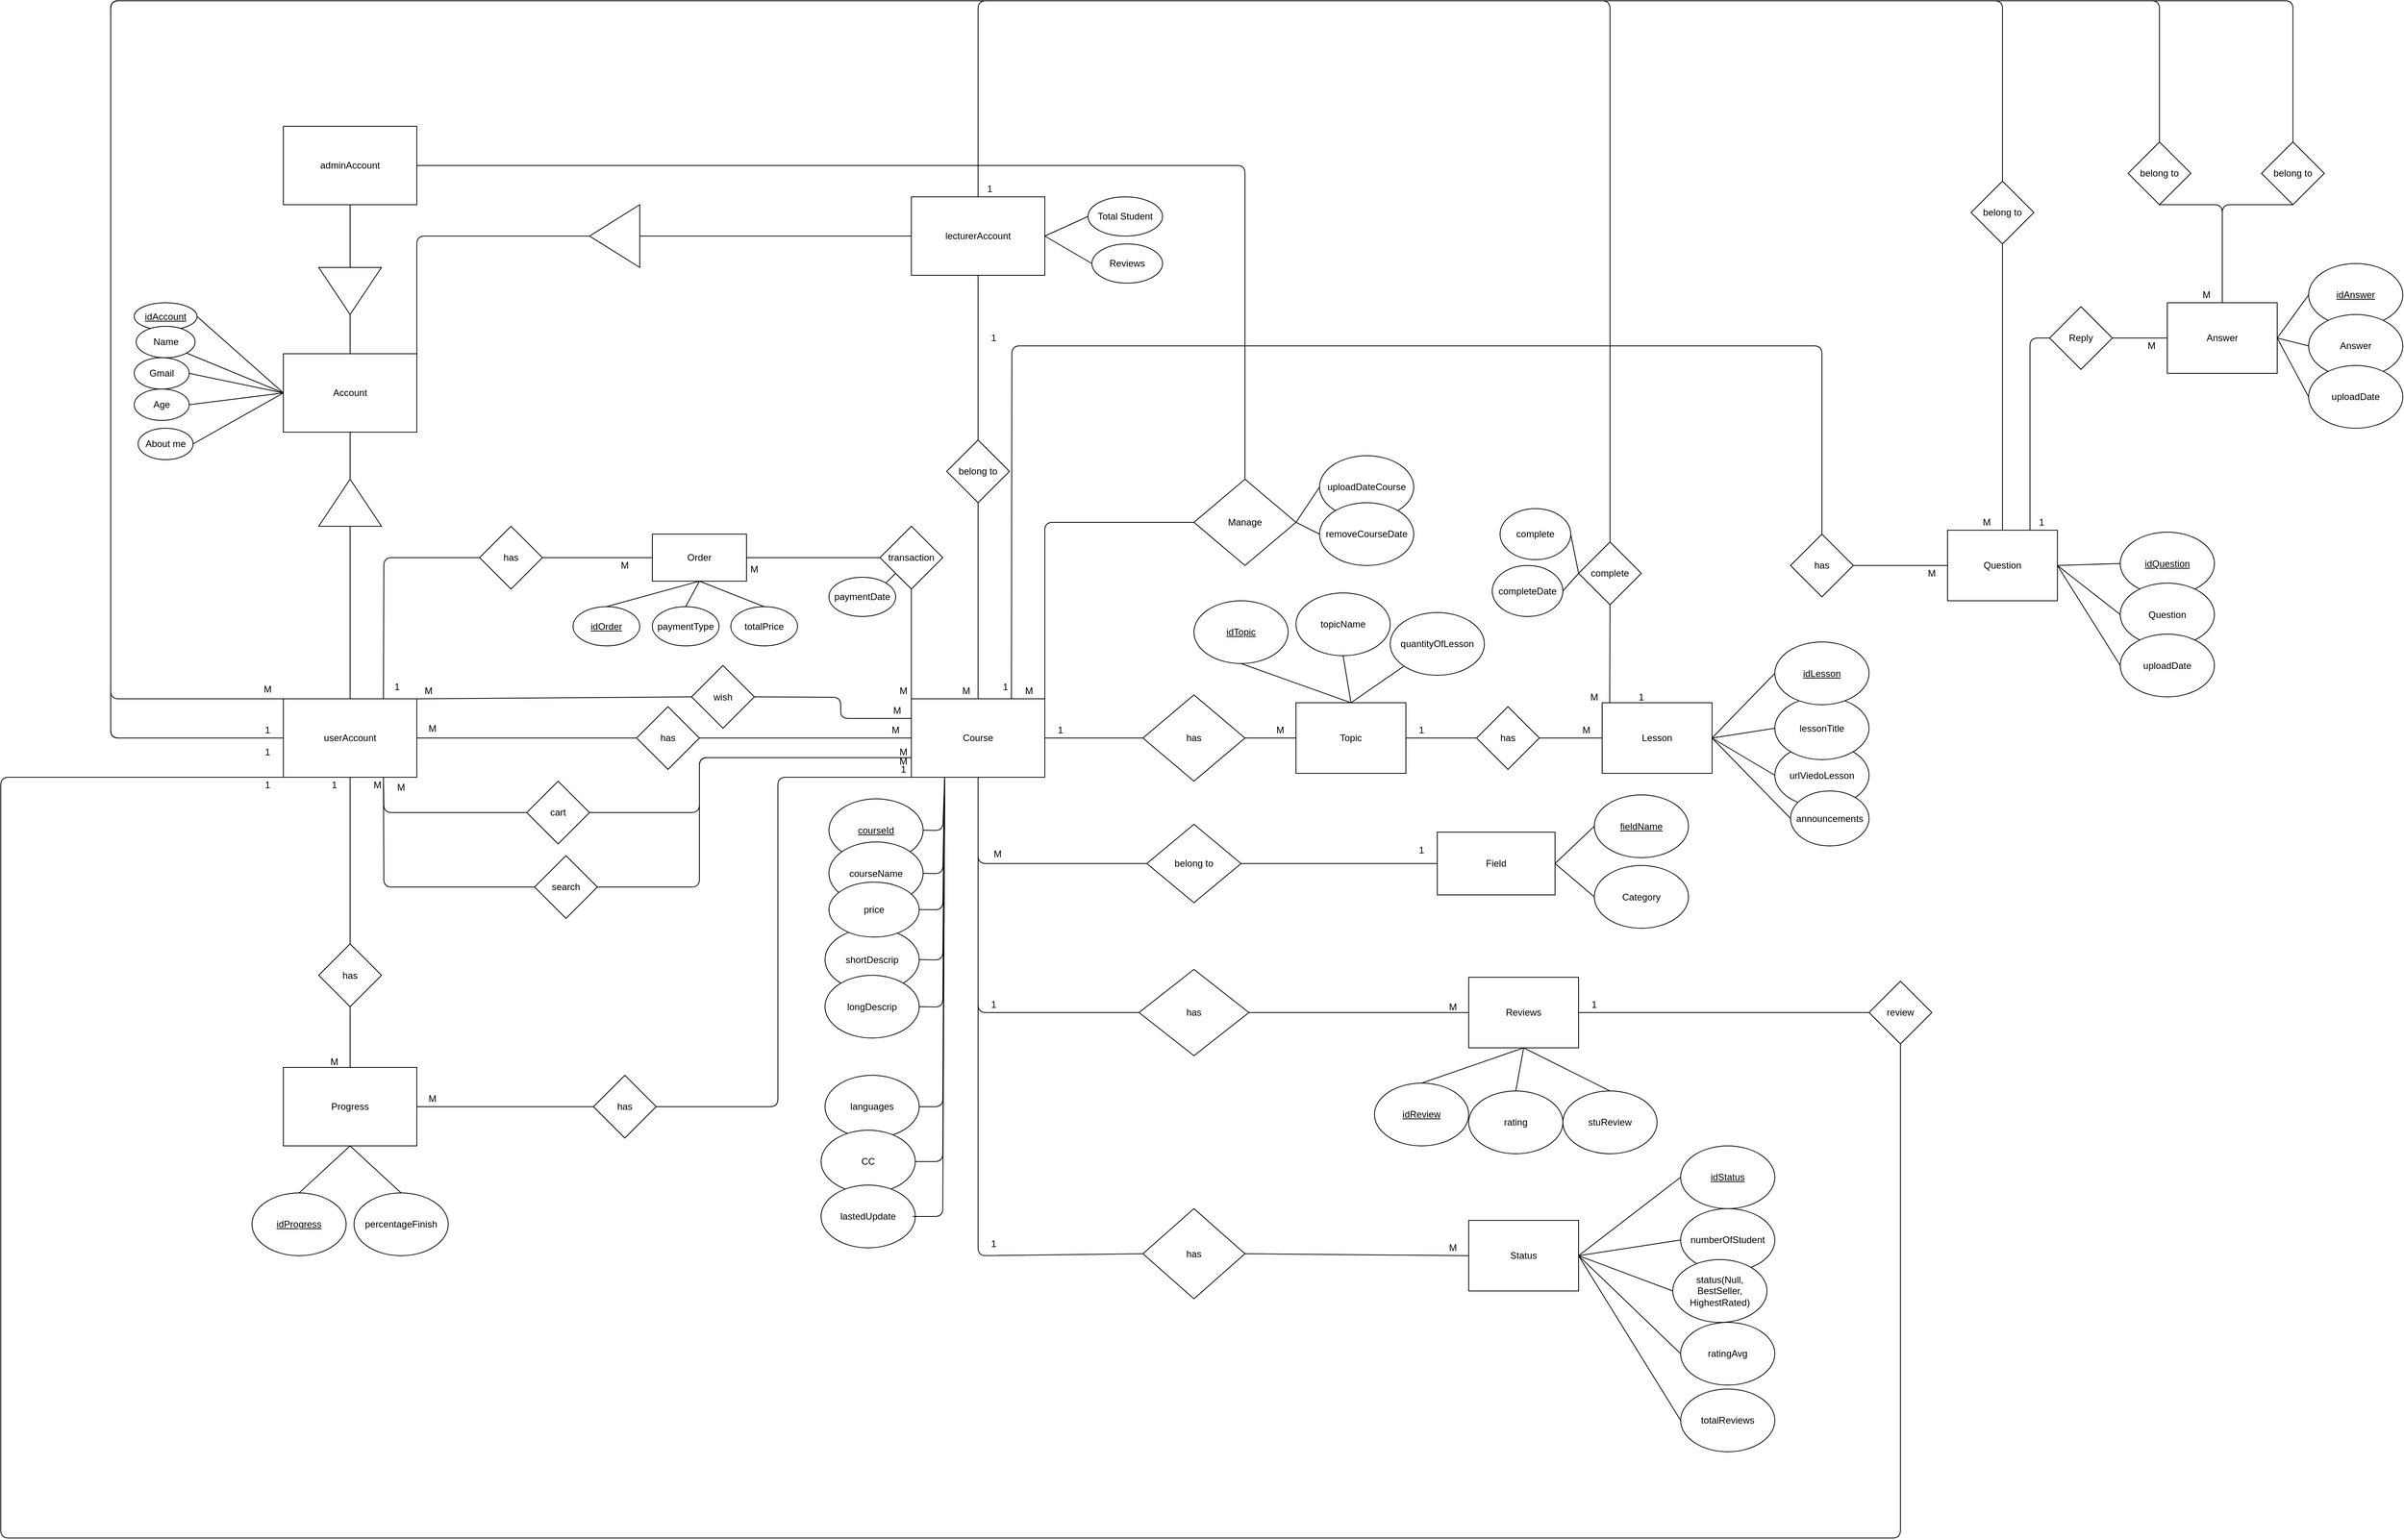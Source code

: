 <mxfile version="15.5.9" type="github">
  <diagram id="R2lEEEUBdFMjLlhIrx00" name="Page-1">
    <mxGraphModel dx="1920" dy="2305" grid="1" gridSize="10" guides="1" tooltips="1" connect="1" arrows="1" fold="1" page="1" pageScale="1" pageWidth="850" pageHeight="1100" math="0" shadow="0" extFonts="Permanent Marker^https://fonts.googleapis.com/css?family=Permanent+Marker">
      <root>
        <mxCell id="0" />
        <mxCell id="1" parent="0" />
        <mxCell id="din8F_Qt1sH1hLo-0JBV-11" value="Course" style="rounded=0;whiteSpace=wrap;html=1;" parent="1" vertex="1">
          <mxGeometry x="2110" y="630" width="170" height="100" as="geometry" />
        </mxCell>
        <mxCell id="din8F_Qt1sH1hLo-0JBV-76" value="userAccount&lt;br&gt;" style="rounded=0;whiteSpace=wrap;html=1;" parent="1" vertex="1">
          <mxGeometry x="1310" y="630" width="170" height="100" as="geometry" />
        </mxCell>
        <mxCell id="din8F_Qt1sH1hLo-0JBV-77" value="lecturerAccount" style="rounded=0;whiteSpace=wrap;html=1;" parent="1" vertex="1">
          <mxGeometry x="2110" y="-10" width="170" height="100" as="geometry" />
        </mxCell>
        <mxCell id="din8F_Qt1sH1hLo-0JBV-79" value="Account" style="rounded=0;whiteSpace=wrap;html=1;" parent="1" vertex="1">
          <mxGeometry x="1310" y="190" width="170" height="100" as="geometry" />
        </mxCell>
        <mxCell id="din8F_Qt1sH1hLo-0JBV-87" value="" style="endArrow=none;html=1;entryX=0;entryY=0.5;entryDx=0;entryDy=0;exitX=0;exitY=0.5;exitDx=0;exitDy=0;" parent="1" source="nDaJj0WHTxPcW9LPpbtz-5" target="din8F_Qt1sH1hLo-0JBV-77" edge="1">
          <mxGeometry width="50" height="50" relative="1" as="geometry">
            <mxPoint x="1940" y="110" as="sourcePoint" />
            <mxPoint x="1830" y="160" as="targetPoint" />
          </mxGeometry>
        </mxCell>
        <mxCell id="din8F_Qt1sH1hLo-0JBV-88" value="" style="endArrow=none;html=1;entryX=1;entryY=0.5;entryDx=0;entryDy=0;exitX=1;exitY=0;exitDx=0;exitDy=0;" parent="1" source="din8F_Qt1sH1hLo-0JBV-79" target="nDaJj0WHTxPcW9LPpbtz-5" edge="1">
          <mxGeometry width="50" height="50" relative="1" as="geometry">
            <mxPoint x="1800" y="170" as="sourcePoint" />
            <mxPoint x="1860" y="220" as="targetPoint" />
            <Array as="points">
              <mxPoint x="1480" y="40" />
            </Array>
          </mxGeometry>
        </mxCell>
        <mxCell id="din8F_Qt1sH1hLo-0JBV-94" value="transaction" style="rhombus;whiteSpace=wrap;html=1;" parent="1" vertex="1">
          <mxGeometry x="2070" y="410" width="80" height="80" as="geometry" />
        </mxCell>
        <mxCell id="din8F_Qt1sH1hLo-0JBV-97" value="belong to" style="rhombus;whiteSpace=wrap;html=1;" parent="1" vertex="1">
          <mxGeometry x="2155" y="300" width="80" height="80" as="geometry" />
        </mxCell>
        <mxCell id="din8F_Qt1sH1hLo-0JBV-98" value="" style="endArrow=none;html=1;entryX=0.5;entryY=0;entryDx=0;entryDy=0;exitX=0.5;exitY=1;exitDx=0;exitDy=0;" parent="1" source="din8F_Qt1sH1hLo-0JBV-97" target="din8F_Qt1sH1hLo-0JBV-11" edge="1">
          <mxGeometry width="50" height="50" relative="1" as="geometry">
            <mxPoint x="1730" y="620" as="sourcePoint" />
            <mxPoint x="1780" y="570" as="targetPoint" />
          </mxGeometry>
        </mxCell>
        <mxCell id="din8F_Qt1sH1hLo-0JBV-99" value="" style="endArrow=none;html=1;entryX=0.5;entryY=1;entryDx=0;entryDy=0;exitX=0.5;exitY=0;exitDx=0;exitDy=0;" parent="1" source="din8F_Qt1sH1hLo-0JBV-97" target="din8F_Qt1sH1hLo-0JBV-77" edge="1">
          <mxGeometry width="50" height="50" relative="1" as="geometry">
            <mxPoint x="1840" y="310" as="sourcePoint" />
            <mxPoint x="1890" y="260" as="targetPoint" />
          </mxGeometry>
        </mxCell>
        <mxCell id="din8F_Qt1sH1hLo-0JBV-102" value="adminAccount" style="rounded=0;whiteSpace=wrap;html=1;" parent="1" vertex="1">
          <mxGeometry x="1310" y="-100" width="170" height="100" as="geometry" />
        </mxCell>
        <mxCell id="din8F_Qt1sH1hLo-0JBV-104" value="" style="endArrow=none;html=1;exitX=0.5;exitY=1;exitDx=0;exitDy=0;entryX=0;entryY=0.5;entryDx=0;entryDy=0;" parent="1" source="din8F_Qt1sH1hLo-0JBV-102" target="nDaJj0WHTxPcW9LPpbtz-4" edge="1">
          <mxGeometry width="50" height="50" relative="1" as="geometry">
            <mxPoint x="1460" y="240" as="sourcePoint" />
            <mxPoint x="1385" y="70" as="targetPoint" />
          </mxGeometry>
        </mxCell>
        <mxCell id="din8F_Qt1sH1hLo-0JBV-105" value="" style="endArrow=none;html=1;exitX=1;exitY=0.5;exitDx=0;exitDy=0;entryX=0.5;entryY=0;entryDx=0;entryDy=0;" parent="1" source="nDaJj0WHTxPcW9LPpbtz-4" target="din8F_Qt1sH1hLo-0JBV-79" edge="1">
          <mxGeometry width="50" height="50" relative="1" as="geometry">
            <mxPoint x="1385" y="150" as="sourcePoint" />
            <mxPoint x="1510" y="330" as="targetPoint" />
          </mxGeometry>
        </mxCell>
        <mxCell id="din8F_Qt1sH1hLo-0JBV-106" value="Manage" style="rhombus;whiteSpace=wrap;html=1;" parent="1" vertex="1">
          <mxGeometry x="2470" y="350" width="130" height="110" as="geometry" />
        </mxCell>
        <mxCell id="din8F_Qt1sH1hLo-0JBV-107" value="" style="endArrow=none;html=1;exitX=1;exitY=0.5;exitDx=0;exitDy=0;entryX=0.5;entryY=0;entryDx=0;entryDy=0;" parent="1" source="din8F_Qt1sH1hLo-0JBV-102" target="din8F_Qt1sH1hLo-0JBV-106" edge="1">
          <mxGeometry width="50" height="50" relative="1" as="geometry">
            <mxPoint x="2020" y="350" as="sourcePoint" />
            <mxPoint x="2070" y="300" as="targetPoint" />
            <Array as="points">
              <mxPoint x="2360" y="-50" />
              <mxPoint x="2535" y="-50" />
            </Array>
          </mxGeometry>
        </mxCell>
        <mxCell id="din8F_Qt1sH1hLo-0JBV-108" value="" style="endArrow=none;html=1;exitX=1;exitY=1;exitDx=0;exitDy=0;entryX=0;entryY=0.5;entryDx=0;entryDy=0;" parent="1" source="din8F_Qt1sH1hLo-0JBV-110" target="din8F_Qt1sH1hLo-0JBV-106" edge="1">
          <mxGeometry width="50" height="50" relative="1" as="geometry">
            <mxPoint x="2020" y="620" as="sourcePoint" />
            <mxPoint x="2070" y="570" as="targetPoint" />
            <Array as="points">
              <mxPoint x="2280" y="405" />
            </Array>
          </mxGeometry>
        </mxCell>
        <mxCell id="din8F_Qt1sH1hLo-0JBV-110" value="M" style="text;html=1;strokeColor=none;fillColor=none;align=center;verticalAlign=middle;whiteSpace=wrap;rounded=0;" parent="1" vertex="1">
          <mxGeometry x="2240" y="610" width="40" height="20" as="geometry" />
        </mxCell>
        <mxCell id="din8F_Qt1sH1hLo-0JBV-111" value="1" style="text;html=1;strokeColor=none;fillColor=none;align=center;verticalAlign=middle;whiteSpace=wrap;rounded=0;" parent="1" vertex="1">
          <mxGeometry x="2195" y="160" width="40" height="20" as="geometry" />
        </mxCell>
        <mxCell id="din8F_Qt1sH1hLo-0JBV-112" value="M" style="text;html=1;strokeColor=none;fillColor=none;align=center;verticalAlign=middle;whiteSpace=wrap;rounded=0;" parent="1" vertex="1">
          <mxGeometry x="2160" y="610" width="40" height="20" as="geometry" />
        </mxCell>
        <mxCell id="din8F_Qt1sH1hLo-0JBV-117" value="&lt;u&gt;courseId&lt;/u&gt;" style="ellipse;whiteSpace=wrap;html=1;" parent="1" vertex="1">
          <mxGeometry x="2005" y="757.5" width="120" height="80" as="geometry" />
        </mxCell>
        <mxCell id="din8F_Qt1sH1hLo-0JBV-118" value="courseName" style="ellipse;whiteSpace=wrap;html=1;" parent="1" vertex="1">
          <mxGeometry x="2005" y="812.5" width="120" height="80" as="geometry" />
        </mxCell>
        <mxCell id="din8F_Qt1sH1hLo-0JBV-120" value="shortDescrip&lt;br&gt;" style="ellipse;whiteSpace=wrap;html=1;" parent="1" vertex="1">
          <mxGeometry x="2000" y="922.5" width="120" height="80" as="geometry" />
        </mxCell>
        <mxCell id="din8F_Qt1sH1hLo-0JBV-121" value="longDescrip&lt;br&gt;" style="ellipse;whiteSpace=wrap;html=1;" parent="1" vertex="1">
          <mxGeometry x="2000" y="982.5" width="120" height="80" as="geometry" />
        </mxCell>
        <mxCell id="din8F_Qt1sH1hLo-0JBV-122" value="numberOfStudent" style="ellipse;whiteSpace=wrap;html=1;" parent="1" vertex="1">
          <mxGeometry x="3090" y="1280" width="120" height="80" as="geometry" />
        </mxCell>
        <mxCell id="din8F_Qt1sH1hLo-0JBV-123" value="rating" style="ellipse;whiteSpace=wrap;html=1;" parent="1" vertex="1">
          <mxGeometry x="2820" y="1130" width="120" height="80" as="geometry" />
        </mxCell>
        <mxCell id="din8F_Qt1sH1hLo-0JBV-124" value="status(Null, BestSeller, HighestRated)" style="ellipse;whiteSpace=wrap;html=1;" parent="1" vertex="1">
          <mxGeometry x="3080" y="1345" width="120" height="80" as="geometry" />
        </mxCell>
        <mxCell id="din8F_Qt1sH1hLo-0JBV-125" value="languages" style="ellipse;whiteSpace=wrap;html=1;" parent="1" vertex="1">
          <mxGeometry x="2000" y="1110" width="120" height="80" as="geometry" />
        </mxCell>
        <mxCell id="din8F_Qt1sH1hLo-0JBV-127" value="CC" style="ellipse;whiteSpace=wrap;html=1;" parent="1" vertex="1">
          <mxGeometry x="1995" y="1180" width="120" height="80" as="geometry" />
        </mxCell>
        <mxCell id="din8F_Qt1sH1hLo-0JBV-128" value="price" style="ellipse;whiteSpace=wrap;html=1;" parent="1" vertex="1">
          <mxGeometry x="2005" y="863.75" width="115" height="70" as="geometry" />
        </mxCell>
        <mxCell id="din8F_Qt1sH1hLo-0JBV-132" value="&lt;u&gt;idAccount&lt;/u&gt;" style="ellipse;whiteSpace=wrap;html=1;" parent="1" vertex="1">
          <mxGeometry x="1120" y="125" width="80" height="35" as="geometry" />
        </mxCell>
        <mxCell id="din8F_Qt1sH1hLo-0JBV-133" value="Name" style="ellipse;whiteSpace=wrap;html=1;" parent="1" vertex="1">
          <mxGeometry x="1122.5" y="155" width="75" height="40" as="geometry" />
        </mxCell>
        <mxCell id="din8F_Qt1sH1hLo-0JBV-134" value="Gmail" style="ellipse;whiteSpace=wrap;html=1;" parent="1" vertex="1">
          <mxGeometry x="1120" y="195" width="70" height="40" as="geometry" />
        </mxCell>
        <mxCell id="din8F_Qt1sH1hLo-0JBV-135" value="" style="endArrow=none;html=1;exitX=1;exitY=0.5;exitDx=0;exitDy=0;entryX=0;entryY=0.5;entryDx=0;entryDy=0;" parent="1" source="din8F_Qt1sH1hLo-0JBV-132" target="din8F_Qt1sH1hLo-0JBV-79" edge="1">
          <mxGeometry width="50" height="50" relative="1" as="geometry">
            <mxPoint x="1340" y="400" as="sourcePoint" />
            <mxPoint x="1343" y="330" as="targetPoint" />
          </mxGeometry>
        </mxCell>
        <mxCell id="din8F_Qt1sH1hLo-0JBV-136" value="" style="endArrow=none;html=1;exitX=1;exitY=1;exitDx=0;exitDy=0;entryX=0;entryY=0.5;entryDx=0;entryDy=0;" parent="1" source="din8F_Qt1sH1hLo-0JBV-133" target="din8F_Qt1sH1hLo-0JBV-79" edge="1">
          <mxGeometry width="50" height="50" relative="1" as="geometry">
            <mxPoint x="1335" y="270" as="sourcePoint" />
            <mxPoint x="1352.5" y="340" as="targetPoint" />
          </mxGeometry>
        </mxCell>
        <mxCell id="din8F_Qt1sH1hLo-0JBV-138" value="" style="endArrow=none;html=1;exitX=1;exitY=0.5;exitDx=0;exitDy=0;entryX=0;entryY=0.5;entryDx=0;entryDy=0;" parent="1" source="din8F_Qt1sH1hLo-0JBV-134" target="din8F_Qt1sH1hLo-0JBV-79" edge="1">
          <mxGeometry width="50" height="50" relative="1" as="geometry">
            <mxPoint x="1311.518" y="289.694" as="sourcePoint" />
            <mxPoint x="1353.387" y="340" as="targetPoint" />
          </mxGeometry>
        </mxCell>
        <mxCell id="din8F_Qt1sH1hLo-0JBV-141" value="Field" style="rounded=0;whiteSpace=wrap;html=1;" parent="1" vertex="1">
          <mxGeometry x="2780" y="800" width="150" height="80" as="geometry" />
        </mxCell>
        <mxCell id="din8F_Qt1sH1hLo-0JBV-143" value="urlViedoLesson" style="ellipse;whiteSpace=wrap;html=1;" parent="1" vertex="1">
          <mxGeometry x="3210" y="687.5" width="120" height="80" as="geometry" />
        </mxCell>
        <mxCell id="din8F_Qt1sH1hLo-0JBV-144" value="Category" style="ellipse;whiteSpace=wrap;html=1;" parent="1" vertex="1">
          <mxGeometry x="2980" y="842.5" width="120" height="80" as="geometry" />
        </mxCell>
        <mxCell id="din8F_Qt1sH1hLo-0JBV-145" value="&lt;u&gt;fieldName&lt;/u&gt;" style="ellipse;whiteSpace=wrap;html=1;" parent="1" vertex="1">
          <mxGeometry x="2980" y="752.5" width="120" height="80" as="geometry" />
        </mxCell>
        <mxCell id="din8F_Qt1sH1hLo-0JBV-151" value="" style="endArrow=none;html=1;entryX=0;entryY=0.5;entryDx=0;entryDy=0;exitX=1;exitY=0.5;exitDx=0;exitDy=0;" parent="1" source="din8F_Qt1sH1hLo-0JBV-141" target="din8F_Qt1sH1hLo-0JBV-144" edge="1">
          <mxGeometry width="50" height="50" relative="1" as="geometry">
            <mxPoint x="2730" y="870" as="sourcePoint" />
            <mxPoint x="2780" y="820" as="targetPoint" />
          </mxGeometry>
        </mxCell>
        <mxCell id="din8F_Qt1sH1hLo-0JBV-152" value="" style="endArrow=none;html=1;entryX=0;entryY=0.5;entryDx=0;entryDy=0;exitX=1;exitY=0.5;exitDx=0;exitDy=0;" parent="1" source="din8F_Qt1sH1hLo-0JBV-141" target="din8F_Qt1sH1hLo-0JBV-145" edge="1">
          <mxGeometry width="50" height="50" relative="1" as="geometry">
            <mxPoint x="2730" y="870" as="sourcePoint" />
            <mxPoint x="2780" y="820" as="targetPoint" />
          </mxGeometry>
        </mxCell>
        <mxCell id="din8F_Qt1sH1hLo-0JBV-153" value="" style="endArrow=none;html=1;exitX=0.5;exitY=1;exitDx=0;exitDy=0;entryX=0;entryY=0.5;entryDx=0;entryDy=0;" parent="1" source="din8F_Qt1sH1hLo-0JBV-11" target="din8F_Qt1sH1hLo-0JBV-154" edge="1">
          <mxGeometry width="50" height="50" relative="1" as="geometry">
            <mxPoint x="2420" y="850" as="sourcePoint" />
            <mxPoint x="2470" y="800" as="targetPoint" />
            <Array as="points">
              <mxPoint x="2195" y="840" />
            </Array>
          </mxGeometry>
        </mxCell>
        <mxCell id="din8F_Qt1sH1hLo-0JBV-154" value="belong to" style="rhombus;whiteSpace=wrap;html=1;" parent="1" vertex="1">
          <mxGeometry x="2410" y="790" width="120" height="100" as="geometry" />
        </mxCell>
        <mxCell id="din8F_Qt1sH1hLo-0JBV-155" value="" style="endArrow=none;html=1;exitX=0;exitY=0.5;exitDx=0;exitDy=0;entryX=1;entryY=0.5;entryDx=0;entryDy=0;" parent="1" source="din8F_Qt1sH1hLo-0JBV-141" target="din8F_Qt1sH1hLo-0JBV-154" edge="1">
          <mxGeometry width="50" height="50" relative="1" as="geometry">
            <mxPoint x="2420" y="850" as="sourcePoint" />
            <mxPoint x="2470" y="800" as="targetPoint" />
          </mxGeometry>
        </mxCell>
        <mxCell id="din8F_Qt1sH1hLo-0JBV-156" value="1" style="text;html=1;strokeColor=none;fillColor=none;align=center;verticalAlign=middle;whiteSpace=wrap;rounded=0;" parent="1" vertex="1">
          <mxGeometry x="2740" y="812.5" width="40" height="20" as="geometry" />
        </mxCell>
        <mxCell id="din8F_Qt1sH1hLo-0JBV-157" value="M" style="text;html=1;strokeColor=none;fillColor=none;align=center;verticalAlign=middle;whiteSpace=wrap;rounded=0;" parent="1" vertex="1">
          <mxGeometry x="2200" y="817.5" width="40" height="20" as="geometry" />
        </mxCell>
        <mxCell id="din8F_Qt1sH1hLo-0JBV-158" value="stuReview" style="ellipse;whiteSpace=wrap;html=1;" parent="1" vertex="1">
          <mxGeometry x="2940" y="1130" width="120" height="80" as="geometry" />
        </mxCell>
        <mxCell id="din8F_Qt1sH1hLo-0JBV-159" value="" style="endArrow=none;html=1;exitX=1;exitY=0.5;exitDx=0;exitDy=0;entryX=0.25;entryY=1;entryDx=0;entryDy=0;" parent="1" source="din8F_Qt1sH1hLo-0JBV-117" target="din8F_Qt1sH1hLo-0JBV-11" edge="1">
          <mxGeometry width="50" height="50" relative="1" as="geometry">
            <mxPoint x="2080" y="900" as="sourcePoint" />
            <mxPoint x="2130" y="850" as="targetPoint" />
            <Array as="points">
              <mxPoint x="2150" y="798" />
            </Array>
          </mxGeometry>
        </mxCell>
        <mxCell id="din8F_Qt1sH1hLo-0JBV-168" value="Reviews" style="rounded=0;whiteSpace=wrap;html=1;" parent="1" vertex="1">
          <mxGeometry x="2820" y="985" width="140" height="90" as="geometry" />
        </mxCell>
        <mxCell id="din8F_Qt1sH1hLo-0JBV-169" value="" style="endArrow=none;html=1;exitX=0;exitY=0.5;exitDx=0;exitDy=0;entryX=0.5;entryY=1;entryDx=0;entryDy=0;" parent="1" source="din8F_Qt1sH1hLo-0JBV-170" target="din8F_Qt1sH1hLo-0JBV-11" edge="1">
          <mxGeometry width="50" height="50" relative="1" as="geometry">
            <mxPoint x="2050" y="840" as="sourcePoint" />
            <mxPoint x="2150" y="730" as="targetPoint" />
            <Array as="points">
              <mxPoint x="2195" y="1030" />
            </Array>
          </mxGeometry>
        </mxCell>
        <mxCell id="din8F_Qt1sH1hLo-0JBV-170" value="has" style="rhombus;whiteSpace=wrap;html=1;" parent="1" vertex="1">
          <mxGeometry x="2400" y="975" width="140" height="110" as="geometry" />
        </mxCell>
        <mxCell id="din8F_Qt1sH1hLo-0JBV-171" value="" style="endArrow=none;html=1;entryX=1;entryY=0.5;entryDx=0;entryDy=0;exitX=0;exitY=0.5;exitDx=0;exitDy=0;" parent="1" source="din8F_Qt1sH1hLo-0JBV-168" target="din8F_Qt1sH1hLo-0JBV-170" edge="1">
          <mxGeometry width="50" height="50" relative="1" as="geometry">
            <mxPoint x="2455" y="820" as="sourcePoint" />
            <mxPoint x="2505" y="770" as="targetPoint" />
          </mxGeometry>
        </mxCell>
        <mxCell id="din8F_Qt1sH1hLo-0JBV-172" value="1" style="text;html=1;strokeColor=none;fillColor=none;align=center;verticalAlign=middle;whiteSpace=wrap;rounded=0;" parent="1" vertex="1">
          <mxGeometry x="2195" y="1315" width="40" height="20" as="geometry" />
        </mxCell>
        <mxCell id="din8F_Qt1sH1hLo-0JBV-174" value="M" style="text;html=1;strokeColor=none;fillColor=none;align=center;verticalAlign=middle;whiteSpace=wrap;rounded=0;" parent="1" vertex="1">
          <mxGeometry x="2780" y="1012.5" width="40" height="20" as="geometry" />
        </mxCell>
        <mxCell id="din8F_Qt1sH1hLo-0JBV-175" value="" style="endArrow=none;html=1;entryX=0.5;entryY=0;entryDx=0;entryDy=0;exitX=0.5;exitY=1;exitDx=0;exitDy=0;" parent="1" source="din8F_Qt1sH1hLo-0JBV-168" target="din8F_Qt1sH1hLo-0JBV-123" edge="1">
          <mxGeometry width="50" height="50" relative="1" as="geometry">
            <mxPoint x="2705" y="1020" as="sourcePoint" />
            <mxPoint x="2755" y="970" as="targetPoint" />
          </mxGeometry>
        </mxCell>
        <mxCell id="din8F_Qt1sH1hLo-0JBV-177" value="" style="endArrow=none;html=1;entryX=0.5;entryY=0;entryDx=0;entryDy=0;exitX=0.5;exitY=1;exitDx=0;exitDy=0;" parent="1" source="din8F_Qt1sH1hLo-0JBV-168" target="din8F_Qt1sH1hLo-0JBV-158" edge="1">
          <mxGeometry width="50" height="50" relative="1" as="geometry">
            <mxPoint x="2885" y="1025" as="sourcePoint" />
            <mxPoint x="2965" y="990" as="targetPoint" />
          </mxGeometry>
        </mxCell>
        <mxCell id="din8F_Qt1sH1hLo-0JBV-180" value="&lt;u&gt;idReview&lt;/u&gt;" style="ellipse;whiteSpace=wrap;html=1;" parent="1" vertex="1">
          <mxGeometry x="2700" y="1120" width="120" height="80" as="geometry" />
        </mxCell>
        <mxCell id="din8F_Qt1sH1hLo-0JBV-181" value="" style="endArrow=none;html=1;entryX=0.5;entryY=0;entryDx=0;entryDy=0;exitX=0.5;exitY=1;exitDx=0;exitDy=0;" parent="1" source="din8F_Qt1sH1hLo-0JBV-168" target="din8F_Qt1sH1hLo-0JBV-180" edge="1">
          <mxGeometry width="50" height="50" relative="1" as="geometry">
            <mxPoint x="2885" y="1025" as="sourcePoint" />
            <mxPoint x="2965" y="990" as="targetPoint" />
          </mxGeometry>
        </mxCell>
        <mxCell id="din8F_Qt1sH1hLo-0JBV-182" value="Status" style="rounded=0;whiteSpace=wrap;html=1;" parent="1" vertex="1">
          <mxGeometry x="2820" y="1295" width="140" height="90" as="geometry" />
        </mxCell>
        <mxCell id="din8F_Qt1sH1hLo-0JBV-183" value="has" style="rhombus;whiteSpace=wrap;html=1;" parent="1" vertex="1">
          <mxGeometry x="2405" y="1280" width="130" height="115" as="geometry" />
        </mxCell>
        <mxCell id="din8F_Qt1sH1hLo-0JBV-186" value="" style="endArrow=none;html=1;exitX=1;exitY=0.5;exitDx=0;exitDy=0;entryX=0;entryY=0.5;entryDx=0;entryDy=0;" parent="1" source="din8F_Qt1sH1hLo-0JBV-183" target="din8F_Qt1sH1hLo-0JBV-182" edge="1">
          <mxGeometry width="50" height="50" relative="1" as="geometry">
            <mxPoint x="2940" y="1230.0" as="sourcePoint" />
            <mxPoint x="2760" y="990" as="targetPoint" />
          </mxGeometry>
        </mxCell>
        <mxCell id="din8F_Qt1sH1hLo-0JBV-187" value="" style="endArrow=none;html=1;exitX=1;exitY=0.5;exitDx=0;exitDy=0;entryX=0;entryY=0.5;entryDx=0;entryDy=0;" parent="1" source="din8F_Qt1sH1hLo-0JBV-182" target="din8F_Qt1sH1hLo-0JBV-122" edge="1">
          <mxGeometry width="50" height="50" relative="1" as="geometry">
            <mxPoint x="2960" y="1190" as="sourcePoint" />
            <mxPoint x="3010" y="1140" as="targetPoint" />
          </mxGeometry>
        </mxCell>
        <mxCell id="din8F_Qt1sH1hLo-0JBV-188" value="" style="endArrow=none;html=1;exitX=1;exitY=0.5;exitDx=0;exitDy=0;entryX=0;entryY=0.5;entryDx=0;entryDy=0;" parent="1" source="din8F_Qt1sH1hLo-0JBV-182" target="din8F_Qt1sH1hLo-0JBV-124" edge="1">
          <mxGeometry width="50" height="50" relative="1" as="geometry">
            <mxPoint x="2930" y="1350.0" as="sourcePoint" />
            <mxPoint x="2870" y="1390.0" as="targetPoint" />
          </mxGeometry>
        </mxCell>
        <mxCell id="din8F_Qt1sH1hLo-0JBV-190" value="&lt;u&gt;idStatus&lt;/u&gt;" style="ellipse;whiteSpace=wrap;html=1;" parent="1" vertex="1">
          <mxGeometry x="3090" y="1200" width="120" height="80" as="geometry" />
        </mxCell>
        <mxCell id="din8F_Qt1sH1hLo-0JBV-191" value="" style="endArrow=none;html=1;exitX=0;exitY=0.5;exitDx=0;exitDy=0;entryX=1;entryY=0.5;entryDx=0;entryDy=0;" parent="1" source="din8F_Qt1sH1hLo-0JBV-190" target="din8F_Qt1sH1hLo-0JBV-182" edge="1">
          <mxGeometry width="50" height="50" relative="1" as="geometry">
            <mxPoint x="2890" y="1140" as="sourcePoint" />
            <mxPoint x="2940" y="1090" as="targetPoint" />
          </mxGeometry>
        </mxCell>
        <mxCell id="din8F_Qt1sH1hLo-0JBV-192" value="uploadDateCourse" style="ellipse;whiteSpace=wrap;html=1;" parent="1" vertex="1">
          <mxGeometry x="2630" y="320" width="120" height="80" as="geometry" />
        </mxCell>
        <mxCell id="din8F_Qt1sH1hLo-0JBV-193" value="" style="endArrow=none;html=1;exitX=0;exitY=0.5;exitDx=0;exitDy=0;entryX=1;entryY=0.5;entryDx=0;entryDy=0;" parent="1" source="din8F_Qt1sH1hLo-0JBV-192" target="din8F_Qt1sH1hLo-0JBV-106" edge="1">
          <mxGeometry width="50" height="50" relative="1" as="geometry">
            <mxPoint x="2490" y="700" as="sourcePoint" />
            <mxPoint x="2600" y="680" as="targetPoint" />
          </mxGeometry>
        </mxCell>
        <mxCell id="din8F_Qt1sH1hLo-0JBV-194" value="Age" style="ellipse;whiteSpace=wrap;html=1;" parent="1" vertex="1">
          <mxGeometry x="1120" y="235" width="70" height="40" as="geometry" />
        </mxCell>
        <mxCell id="din8F_Qt1sH1hLo-0JBV-195" value="" style="endArrow=none;html=1;exitX=1;exitY=0.5;exitDx=0;exitDy=0;entryX=0;entryY=0.5;entryDx=0;entryDy=0;" parent="1" source="din8F_Qt1sH1hLo-0JBV-194" target="din8F_Qt1sH1hLo-0JBV-79" edge="1">
          <mxGeometry width="50" height="50" relative="1" as="geometry">
            <mxPoint x="1520" y="330" as="sourcePoint" />
            <mxPoint x="1570" y="280" as="targetPoint" />
          </mxGeometry>
        </mxCell>
        <mxCell id="din8F_Qt1sH1hLo-0JBV-197" value="ratingAvg" style="ellipse;whiteSpace=wrap;html=1;" parent="1" vertex="1">
          <mxGeometry x="3090" y="1425" width="120" height="80" as="geometry" />
        </mxCell>
        <mxCell id="din8F_Qt1sH1hLo-0JBV-198" value="" style="endArrow=none;html=1;exitX=1;exitY=0.5;exitDx=0;exitDy=0;entryX=0;entryY=0.5;entryDx=0;entryDy=0;" parent="1" source="din8F_Qt1sH1hLo-0JBV-182" target="din8F_Qt1sH1hLo-0JBV-197" edge="1">
          <mxGeometry width="50" height="50" relative="1" as="geometry">
            <mxPoint x="3040" y="1310" as="sourcePoint" />
            <mxPoint x="3090" y="1260" as="targetPoint" />
          </mxGeometry>
        </mxCell>
        <mxCell id="din8F_Qt1sH1hLo-0JBV-202" value="Lesson" style="rounded=0;whiteSpace=wrap;html=1;" parent="1" vertex="1">
          <mxGeometry x="2990" y="635" width="140" height="90" as="geometry" />
        </mxCell>
        <mxCell id="din8F_Qt1sH1hLo-0JBV-203" value="lessonTitle&lt;br&gt;" style="ellipse;whiteSpace=wrap;html=1;" parent="1" vertex="1">
          <mxGeometry x="3210" y="627.5" width="120" height="80" as="geometry" />
        </mxCell>
        <mxCell id="din8F_Qt1sH1hLo-0JBV-206" value="announcements" style="ellipse;whiteSpace=wrap;html=1;" parent="1" vertex="1">
          <mxGeometry x="3230" y="747.5" width="100" height="70" as="geometry" />
        </mxCell>
        <mxCell id="din8F_Qt1sH1hLo-0JBV-210" value="" style="endArrow=none;html=1;exitX=1;exitY=0.5;exitDx=0;exitDy=0;entryX=0;entryY=0.5;entryDx=0;entryDy=0;" parent="1" source="din8F_Qt1sH1hLo-0JBV-11" target="din8F_Qt1sH1hLo-0JBV-211" edge="1">
          <mxGeometry width="50" height="50" relative="1" as="geometry">
            <mxPoint x="2400" y="790" as="sourcePoint" />
            <mxPoint x="2370" y="680" as="targetPoint" />
          </mxGeometry>
        </mxCell>
        <mxCell id="din8F_Qt1sH1hLo-0JBV-211" value="has" style="rhombus;whiteSpace=wrap;html=1;" parent="1" vertex="1">
          <mxGeometry x="2405" y="625" width="130" height="110" as="geometry" />
        </mxCell>
        <mxCell id="din8F_Qt1sH1hLo-0JBV-212" value="" style="endArrow=none;html=1;exitX=1;exitY=0.5;exitDx=0;exitDy=0;entryX=0;entryY=0.5;entryDx=0;entryDy=0;" parent="1" source="din8F_Qt1sH1hLo-0JBV-211" target="nDaJj0WHTxPcW9LPpbtz-6" edge="1">
          <mxGeometry width="50" height="50" relative="1" as="geometry">
            <mxPoint x="2400" y="790" as="sourcePoint" />
            <mxPoint x="2610" y="680" as="targetPoint" />
          </mxGeometry>
        </mxCell>
        <mxCell id="din8F_Qt1sH1hLo-0JBV-213" value="1" style="text;html=1;strokeColor=none;fillColor=none;align=center;verticalAlign=middle;whiteSpace=wrap;rounded=0;" parent="1" vertex="1">
          <mxGeometry x="2280" y="660" width="40" height="20" as="geometry" />
        </mxCell>
        <mxCell id="din8F_Qt1sH1hLo-0JBV-214" value="M" style="text;html=1;strokeColor=none;fillColor=none;align=center;verticalAlign=middle;whiteSpace=wrap;rounded=0;" parent="1" vertex="1">
          <mxGeometry x="2560" y="660" width="40" height="20" as="geometry" />
        </mxCell>
        <mxCell id="din8F_Qt1sH1hLo-0JBV-217" value="" style="endArrow=none;html=1;entryX=0;entryY=0.5;entryDx=0;entryDy=0;exitX=1;exitY=0.5;exitDx=0;exitDy=0;" parent="1" source="din8F_Qt1sH1hLo-0JBV-202" target="din8F_Qt1sH1hLo-0JBV-203" edge="1">
          <mxGeometry width="50" height="50" relative="1" as="geometry">
            <mxPoint x="3110" y="630" as="sourcePoint" />
            <mxPoint x="3130" y="560" as="targetPoint" />
          </mxGeometry>
        </mxCell>
        <mxCell id="din8F_Qt1sH1hLo-0JBV-218" value="" style="endArrow=none;html=1;entryX=0;entryY=0.5;entryDx=0;entryDy=0;exitX=1;exitY=0.5;exitDx=0;exitDy=0;" parent="1" source="din8F_Qt1sH1hLo-0JBV-202" target="din8F_Qt1sH1hLo-0JBV-143" edge="1">
          <mxGeometry width="50" height="50" relative="1" as="geometry">
            <mxPoint x="3110" y="700" as="sourcePoint" />
            <mxPoint x="3140" y="570" as="targetPoint" />
          </mxGeometry>
        </mxCell>
        <mxCell id="din8F_Qt1sH1hLo-0JBV-219" value="" style="endArrow=none;html=1;entryX=0;entryY=0.5;entryDx=0;entryDy=0;exitX=1;exitY=0.5;exitDx=0;exitDy=0;" parent="1" source="din8F_Qt1sH1hLo-0JBV-202" target="din8F_Qt1sH1hLo-0JBV-206" edge="1">
          <mxGeometry width="50" height="50" relative="1" as="geometry">
            <mxPoint x="3100" y="730" as="sourcePoint" />
            <mxPoint x="3150" y="580" as="targetPoint" />
          </mxGeometry>
        </mxCell>
        <mxCell id="din8F_Qt1sH1hLo-0JBV-220" value="&lt;u&gt;idLesson&lt;/u&gt;" style="ellipse;whiteSpace=wrap;html=1;" parent="1" vertex="1">
          <mxGeometry x="3210" y="557.5" width="120" height="80" as="geometry" />
        </mxCell>
        <mxCell id="din8F_Qt1sH1hLo-0JBV-221" value="" style="endArrow=none;html=1;entryX=0;entryY=0.5;entryDx=0;entryDy=0;exitX=1;exitY=0.5;exitDx=0;exitDy=0;" parent="1" source="din8F_Qt1sH1hLo-0JBV-202" target="din8F_Qt1sH1hLo-0JBV-220" edge="1">
          <mxGeometry width="50" height="50" relative="1" as="geometry">
            <mxPoint x="3100" y="580" as="sourcePoint" />
            <mxPoint x="2780" y="540" as="targetPoint" />
          </mxGeometry>
        </mxCell>
        <mxCell id="din8F_Qt1sH1hLo-0JBV-222" value="removeCourseDate" style="ellipse;whiteSpace=wrap;html=1;" parent="1" vertex="1">
          <mxGeometry x="2630" y="380" width="120" height="80" as="geometry" />
        </mxCell>
        <mxCell id="din8F_Qt1sH1hLo-0JBV-224" value="" style="endArrow=none;html=1;entryX=0;entryY=0.5;entryDx=0;entryDy=0;exitX=1;exitY=0.5;exitDx=0;exitDy=0;" parent="1" source="din8F_Qt1sH1hLo-0JBV-106" target="din8F_Qt1sH1hLo-0JBV-222" edge="1">
          <mxGeometry width="50" height="50" relative="1" as="geometry">
            <mxPoint x="2350" y="490" as="sourcePoint" />
            <mxPoint x="2400" y="440" as="targetPoint" />
          </mxGeometry>
        </mxCell>
        <mxCell id="nDaJj0WHTxPcW9LPpbtz-4" value="" style="triangle;whiteSpace=wrap;html=1;rotation=90;" parent="1" vertex="1">
          <mxGeometry x="1365" y="70" width="60" height="80" as="geometry" />
        </mxCell>
        <mxCell id="nDaJj0WHTxPcW9LPpbtz-5" value="" style="triangle;whiteSpace=wrap;html=1;rotation=-180;" parent="1" vertex="1">
          <mxGeometry x="1700" width="64" height="80" as="geometry" />
        </mxCell>
        <mxCell id="nDaJj0WHTxPcW9LPpbtz-6" value="Topic" style="rounded=0;whiteSpace=wrap;html=1;" parent="1" vertex="1">
          <mxGeometry x="2600" y="635" width="140" height="90" as="geometry" />
        </mxCell>
        <mxCell id="nDaJj0WHTxPcW9LPpbtz-7" value="" style="endArrow=none;html=1;exitX=1;exitY=0.5;exitDx=0;exitDy=0;entryX=0;entryY=0.5;entryDx=0;entryDy=0;" parent="1" source="nDaJj0WHTxPcW9LPpbtz-6" target="nDaJj0WHTxPcW9LPpbtz-13" edge="1">
          <mxGeometry width="50" height="50" relative="1" as="geometry">
            <mxPoint x="2650" y="750" as="sourcePoint" />
            <mxPoint x="2780" y="680" as="targetPoint" />
          </mxGeometry>
        </mxCell>
        <mxCell id="nDaJj0WHTxPcW9LPpbtz-9" value="quantityOfLesson" style="ellipse;whiteSpace=wrap;html=1;" parent="1" vertex="1">
          <mxGeometry x="2720" y="520" width="120" height="80" as="geometry" />
        </mxCell>
        <mxCell id="nDaJj0WHTxPcW9LPpbtz-10" value="topicName" style="ellipse;whiteSpace=wrap;html=1;" parent="1" vertex="1">
          <mxGeometry x="2600" y="495" width="120" height="80" as="geometry" />
        </mxCell>
        <mxCell id="nDaJj0WHTxPcW9LPpbtz-11" value="" style="endArrow=none;html=1;exitX=0.5;exitY=0;exitDx=0;exitDy=0;entryX=0.5;entryY=1;entryDx=0;entryDy=0;" parent="1" source="nDaJj0WHTxPcW9LPpbtz-6" target="nDaJj0WHTxPcW9LPpbtz-10" edge="1">
          <mxGeometry width="50" height="50" relative="1" as="geometry">
            <mxPoint x="2710" y="615" as="sourcePoint" />
            <mxPoint x="2780" y="680" as="targetPoint" />
          </mxGeometry>
        </mxCell>
        <mxCell id="nDaJj0WHTxPcW9LPpbtz-12" value="" style="endArrow=none;html=1;exitX=0;exitY=1;exitDx=0;exitDy=0;entryX=0.5;entryY=0;entryDx=0;entryDy=0;" parent="1" source="nDaJj0WHTxPcW9LPpbtz-9" target="nDaJj0WHTxPcW9LPpbtz-6" edge="1">
          <mxGeometry width="50" height="50" relative="1" as="geometry">
            <mxPoint x="2720" y="625" as="sourcePoint" />
            <mxPoint x="2710" y="615" as="targetPoint" />
          </mxGeometry>
        </mxCell>
        <mxCell id="nDaJj0WHTxPcW9LPpbtz-13" value="has" style="rhombus;whiteSpace=wrap;html=1;" parent="1" vertex="1">
          <mxGeometry x="2830" y="640" width="80" height="80" as="geometry" />
        </mxCell>
        <mxCell id="nDaJj0WHTxPcW9LPpbtz-14" value="" style="endArrow=none;html=1;entryX=1;entryY=0.5;entryDx=0;entryDy=0;" parent="1" source="din8F_Qt1sH1hLo-0JBV-202" target="nDaJj0WHTxPcW9LPpbtz-13" edge="1">
          <mxGeometry width="50" height="50" relative="1" as="geometry">
            <mxPoint x="2880" y="720" as="sourcePoint" />
            <mxPoint x="2870" y="705" as="targetPoint" />
          </mxGeometry>
        </mxCell>
        <mxCell id="nDaJj0WHTxPcW9LPpbtz-15" value="1" style="text;html=1;strokeColor=none;fillColor=none;align=center;verticalAlign=middle;whiteSpace=wrap;rounded=0;" parent="1" vertex="1">
          <mxGeometry x="2740" y="660" width="40" height="20" as="geometry" />
        </mxCell>
        <mxCell id="nDaJj0WHTxPcW9LPpbtz-16" value="M" style="text;html=1;strokeColor=none;fillColor=none;align=center;verticalAlign=middle;whiteSpace=wrap;rounded=0;" parent="1" vertex="1">
          <mxGeometry x="2950" y="660" width="40" height="20" as="geometry" />
        </mxCell>
        <mxCell id="nDaJj0WHTxPcW9LPpbtz-17" value="lastedUpdate" style="ellipse;whiteSpace=wrap;html=1;" parent="1" vertex="1">
          <mxGeometry x="1995" y="1250" width="120" height="80" as="geometry" />
        </mxCell>
        <mxCell id="nDaJj0WHTxPcW9LPpbtz-23" value="" style="endArrow=none;html=1;entryX=1;entryY=0.5;entryDx=0;entryDy=0;exitX=0.5;exitY=1;exitDx=0;exitDy=0;" parent="1" source="din8F_Qt1sH1hLo-0JBV-79" target="nDaJj0WHTxPcW9LPpbtz-24" edge="1">
          <mxGeometry width="50" height="50" relative="1" as="geometry">
            <mxPoint x="1420" y="320" as="sourcePoint" />
            <mxPoint x="1380" y="340" as="targetPoint" />
          </mxGeometry>
        </mxCell>
        <mxCell id="nDaJj0WHTxPcW9LPpbtz-24" value="" style="triangle;whiteSpace=wrap;html=1;rotation=-90;" parent="1" vertex="1">
          <mxGeometry x="1365" y="340" width="60" height="80" as="geometry" />
        </mxCell>
        <mxCell id="nDaJj0WHTxPcW9LPpbtz-25" style="edgeStyle=orthogonalEdgeStyle;rounded=0;orthogonalLoop=1;jettySize=auto;html=1;exitX=0;exitY=0.5;exitDx=0;exitDy=0;" parent="1" source="nDaJj0WHTxPcW9LPpbtz-24" target="nDaJj0WHTxPcW9LPpbtz-24" edge="1">
          <mxGeometry relative="1" as="geometry" />
        </mxCell>
        <mxCell id="nDaJj0WHTxPcW9LPpbtz-26" value="" style="endArrow=none;html=1;exitX=0;exitY=0.5;exitDx=0;exitDy=0;entryX=0.5;entryY=0;entryDx=0;entryDy=0;" parent="1" source="nDaJj0WHTxPcW9LPpbtz-24" target="din8F_Qt1sH1hLo-0JBV-76" edge="1">
          <mxGeometry width="50" height="50" relative="1" as="geometry">
            <mxPoint x="1855" y="440" as="sourcePoint" />
            <mxPoint x="1905" y="390" as="targetPoint" />
          </mxGeometry>
        </mxCell>
        <mxCell id="nDaJj0WHTxPcW9LPpbtz-27" value="" style="endArrow=none;html=1;exitX=1;exitY=0.5;exitDx=0;exitDy=0;entryX=0;entryY=0.5;entryDx=0;entryDy=0;" parent="1" source="din8F_Qt1sH1hLo-0JBV-76" target="nDaJj0WHTxPcW9LPpbtz-29" edge="1">
          <mxGeometry width="50" height="50" relative="1" as="geometry">
            <mxPoint x="2080" y="580" as="sourcePoint" />
            <mxPoint x="1680" y="670" as="targetPoint" />
            <Array as="points" />
          </mxGeometry>
        </mxCell>
        <mxCell id="nDaJj0WHTxPcW9LPpbtz-29" value="has" style="rhombus;whiteSpace=wrap;html=1;" parent="1" vertex="1">
          <mxGeometry x="1760" y="640" width="80" height="80" as="geometry" />
        </mxCell>
        <mxCell id="nDaJj0WHTxPcW9LPpbtz-30" value="" style="endArrow=none;html=1;exitX=1;exitY=0.5;exitDx=0;exitDy=0;entryX=0;entryY=0.5;entryDx=0;entryDy=0;" parent="1" source="nDaJj0WHTxPcW9LPpbtz-29" target="din8F_Qt1sH1hLo-0JBV-11" edge="1">
          <mxGeometry width="50" height="50" relative="1" as="geometry">
            <mxPoint x="2080" y="580" as="sourcePoint" />
            <mxPoint x="2130" y="530" as="targetPoint" />
          </mxGeometry>
        </mxCell>
        <mxCell id="nDaJj0WHTxPcW9LPpbtz-31" value="M" style="text;html=1;strokeColor=none;fillColor=none;align=center;verticalAlign=middle;whiteSpace=wrap;rounded=0;" parent="1" vertex="1">
          <mxGeometry x="2070" y="660" width="40" height="20" as="geometry" />
        </mxCell>
        <mxCell id="nDaJj0WHTxPcW9LPpbtz-32" value="M" style="text;html=1;strokeColor=none;fillColor=none;align=center;verticalAlign=middle;whiteSpace=wrap;rounded=0;" parent="1" vertex="1">
          <mxGeometry x="1480" y="657.5" width="40" height="20" as="geometry" />
        </mxCell>
        <mxCell id="nDaJj0WHTxPcW9LPpbtz-34" value="" style="endArrow=none;html=1;exitX=0;exitY=0;exitDx=0;exitDy=0;entryX=0.5;entryY=1;entryDx=0;entryDy=0;" parent="1" source="din8F_Qt1sH1hLo-0JBV-11" target="din8F_Qt1sH1hLo-0JBV-94" edge="1">
          <mxGeometry width="50" height="50" relative="1" as="geometry">
            <mxPoint x="2080" y="440" as="sourcePoint" />
            <mxPoint x="2130" y="390" as="targetPoint" />
            <Array as="points">
              <mxPoint x="2110" y="533" />
            </Array>
          </mxGeometry>
        </mxCell>
        <mxCell id="nDaJj0WHTxPcW9LPpbtz-35" value="" style="endArrow=none;html=1;exitX=1;exitY=0.5;exitDx=0;exitDy=0;entryX=0;entryY=0.5;entryDx=0;entryDy=0;" parent="1" source="0ulocoC-U-2h1zIT2UWq-2" target="din8F_Qt1sH1hLo-0JBV-94" edge="1">
          <mxGeometry width="50" height="50" relative="1" as="geometry">
            <mxPoint x="1890" y="450" as="sourcePoint" />
            <mxPoint x="2040" y="493" as="targetPoint" />
            <Array as="points">
              <mxPoint x="2040" y="450" />
            </Array>
          </mxGeometry>
        </mxCell>
        <mxCell id="nDaJj0WHTxPcW9LPpbtz-36" value="M" style="text;html=1;strokeColor=none;fillColor=none;align=center;verticalAlign=middle;whiteSpace=wrap;rounded=0;" parent="1" vertex="1">
          <mxGeometry x="2080" y="610" width="40" height="20" as="geometry" />
        </mxCell>
        <mxCell id="nDaJj0WHTxPcW9LPpbtz-40" value="has" style="rhombus;whiteSpace=wrap;html=1;" parent="1" vertex="1">
          <mxGeometry x="1560" y="410" width="80" height="80" as="geometry" />
        </mxCell>
        <mxCell id="nDaJj0WHTxPcW9LPpbtz-44" value="" style="endArrow=none;html=1;exitX=0;exitY=0.5;exitDx=0;exitDy=0;entryX=1;entryY=0.5;entryDx=0;entryDy=0;startArrow=none;" parent="1" source="0ulocoC-U-2h1zIT2UWq-2" target="nDaJj0WHTxPcW9LPpbtz-40" edge="1">
          <mxGeometry width="50" height="50" relative="1" as="geometry">
            <mxPoint x="1770" y="450" as="sourcePoint" />
            <mxPoint x="1770" y="490" as="targetPoint" />
            <Array as="points" />
          </mxGeometry>
        </mxCell>
        <mxCell id="nDaJj0WHTxPcW9LPpbtz-45" value="" style="endArrow=none;html=1;exitX=0.75;exitY=0;exitDx=0;exitDy=0;entryX=0;entryY=0.5;entryDx=0;entryDy=0;" parent="1" source="din8F_Qt1sH1hLo-0JBV-76" target="nDaJj0WHTxPcW9LPpbtz-40" edge="1">
          <mxGeometry width="50" height="50" relative="1" as="geometry">
            <mxPoint x="1785" y="450" as="sourcePoint" />
            <mxPoint x="1822.5" y="455" as="targetPoint" />
            <Array as="points">
              <mxPoint x="1438" y="450" />
            </Array>
          </mxGeometry>
        </mxCell>
        <mxCell id="nDaJj0WHTxPcW9LPpbtz-46" value="1" style="text;html=1;strokeColor=none;fillColor=none;align=center;verticalAlign=middle;whiteSpace=wrap;rounded=0;" parent="1" vertex="1">
          <mxGeometry x="1435" y="605" width="40" height="20" as="geometry" />
        </mxCell>
        <mxCell id="nDaJj0WHTxPcW9LPpbtz-48" value="M" style="text;html=1;strokeColor=none;fillColor=none;align=center;verticalAlign=middle;whiteSpace=wrap;rounded=0;" parent="1" vertex="1">
          <mxGeometry x="2780" y="1320" width="40" height="20" as="geometry" />
        </mxCell>
        <mxCell id="nDaJj0WHTxPcW9LPpbtz-79" value="paymentDate" style="ellipse;whiteSpace=wrap;html=1;" parent="1" vertex="1">
          <mxGeometry x="2005" y="475" width="85" height="50" as="geometry" />
        </mxCell>
        <mxCell id="nDaJj0WHTxPcW9LPpbtz-80" value="" style="endArrow=none;html=1;entryX=1;entryY=0;entryDx=0;entryDy=0;exitX=0;exitY=1;exitDx=0;exitDy=0;" parent="1" source="din8F_Qt1sH1hLo-0JBV-94" target="nDaJj0WHTxPcW9LPpbtz-79" edge="1">
          <mxGeometry width="50" height="50" relative="1" as="geometry">
            <mxPoint x="2030" y="580" as="sourcePoint" />
            <mxPoint x="2055" y="560" as="targetPoint" />
          </mxGeometry>
        </mxCell>
        <mxCell id="nDaJj0WHTxPcW9LPpbtz-84" style="edgeStyle=orthogonalEdgeStyle;rounded=0;orthogonalLoop=1;jettySize=auto;html=1;exitX=0.5;exitY=1;exitDx=0;exitDy=0;" parent="1" edge="1">
          <mxGeometry relative="1" as="geometry">
            <mxPoint x="3140" y="1295" as="sourcePoint" />
            <mxPoint x="3140" y="1295" as="targetPoint" />
          </mxGeometry>
        </mxCell>
        <mxCell id="nDaJj0WHTxPcW9LPpbtz-85" value="" style="endArrow=none;html=1;entryX=0;entryY=0.5;entryDx=0;entryDy=0;exitX=0.5;exitY=1;exitDx=0;exitDy=0;" parent="1" source="din8F_Qt1sH1hLo-0JBV-11" target="din8F_Qt1sH1hLo-0JBV-183" edge="1">
          <mxGeometry width="50" height="50" relative="1" as="geometry">
            <mxPoint x="2110" y="1010" as="sourcePoint" />
            <mxPoint x="2580" y="1250.0" as="targetPoint" />
            <Array as="points">
              <mxPoint x="2195" y="1340" />
            </Array>
          </mxGeometry>
        </mxCell>
        <mxCell id="nDaJj0WHTxPcW9LPpbtz-86" value="1" style="text;html=1;strokeColor=none;fillColor=none;align=center;verticalAlign=middle;whiteSpace=wrap;rounded=0;" parent="1" vertex="1">
          <mxGeometry x="2195" y="1010" width="40" height="20" as="geometry" />
        </mxCell>
        <mxCell id="NJz8G5Pzfk7qx-Io2UzX-3" value="" style="endArrow=none;html=1;entryX=0.25;entryY=1;entryDx=0;entryDy=0;exitX=1;exitY=0.5;exitDx=0;exitDy=0;" parent="1" source="din8F_Qt1sH1hLo-0JBV-118" target="din8F_Qt1sH1hLo-0JBV-11" edge="1">
          <mxGeometry width="50" height="50" relative="1" as="geometry">
            <mxPoint x="2110" y="850" as="sourcePoint" />
            <mxPoint x="2130" y="850" as="targetPoint" />
            <Array as="points">
              <mxPoint x="2150" y="853" />
            </Array>
          </mxGeometry>
        </mxCell>
        <mxCell id="NJz8G5Pzfk7qx-Io2UzX-4" value="" style="endArrow=none;html=1;entryX=0.25;entryY=1;entryDx=0;entryDy=0;exitX=1;exitY=0.5;exitDx=0;exitDy=0;" parent="1" source="din8F_Qt1sH1hLo-0JBV-128" target="din8F_Qt1sH1hLo-0JBV-11" edge="1">
          <mxGeometry width="50" height="50" relative="1" as="geometry">
            <mxPoint x="2090.0" y="862.5" as="sourcePoint" />
            <mxPoint x="2120" y="740" as="targetPoint" />
            <Array as="points">
              <mxPoint x="2150" y="899" />
            </Array>
          </mxGeometry>
        </mxCell>
        <mxCell id="NJz8G5Pzfk7qx-Io2UzX-5" value="" style="endArrow=none;html=1;entryX=0.25;entryY=1;entryDx=0;entryDy=0;exitX=1;exitY=0.5;exitDx=0;exitDy=0;" parent="1" source="din8F_Qt1sH1hLo-0JBV-120" target="din8F_Qt1sH1hLo-0JBV-11" edge="1">
          <mxGeometry width="50" height="50" relative="1" as="geometry">
            <mxPoint x="2100.0" y="872.5" as="sourcePoint" />
            <mxPoint x="2130" y="750" as="targetPoint" />
            <Array as="points">
              <mxPoint x="2150" y="963" />
            </Array>
          </mxGeometry>
        </mxCell>
        <mxCell id="NJz8G5Pzfk7qx-Io2UzX-6" value="" style="endArrow=none;html=1;entryX=0.25;entryY=1;entryDx=0;entryDy=0;exitX=1;exitY=0.5;exitDx=0;exitDy=0;" parent="1" source="din8F_Qt1sH1hLo-0JBV-121" target="din8F_Qt1sH1hLo-0JBV-11" edge="1">
          <mxGeometry width="50" height="50" relative="1" as="geometry">
            <mxPoint x="2110.0" y="882.5" as="sourcePoint" />
            <mxPoint x="2140" y="760" as="targetPoint" />
            <Array as="points">
              <mxPoint x="2150" y="1023" />
            </Array>
          </mxGeometry>
        </mxCell>
        <mxCell id="NJz8G5Pzfk7qx-Io2UzX-8" value="" style="endArrow=none;html=1;entryX=0.25;entryY=1;entryDx=0;entryDy=0;exitX=1;exitY=0.5;exitDx=0;exitDy=0;" parent="1" source="din8F_Qt1sH1hLo-0JBV-125" target="din8F_Qt1sH1hLo-0JBV-11" edge="1">
          <mxGeometry width="50" height="50" relative="1" as="geometry">
            <mxPoint x="2130.0" y="902.5" as="sourcePoint" />
            <mxPoint x="2160" y="780" as="targetPoint" />
            <Array as="points">
              <mxPoint x="2150" y="1150" />
            </Array>
          </mxGeometry>
        </mxCell>
        <mxCell id="NJz8G5Pzfk7qx-Io2UzX-9" value="" style="endArrow=none;html=1;entryX=0.25;entryY=1;entryDx=0;entryDy=0;exitX=1;exitY=0.5;exitDx=0;exitDy=0;" parent="1" source="din8F_Qt1sH1hLo-0JBV-127" target="din8F_Qt1sH1hLo-0JBV-11" edge="1">
          <mxGeometry width="50" height="50" relative="1" as="geometry">
            <mxPoint x="2140.0" y="912.5" as="sourcePoint" />
            <mxPoint x="2170" y="790" as="targetPoint" />
            <Array as="points">
              <mxPoint x="2150" y="1220" />
            </Array>
          </mxGeometry>
        </mxCell>
        <mxCell id="NJz8G5Pzfk7qx-Io2UzX-10" value="" style="endArrow=none;html=1;entryX=0.25;entryY=1;entryDx=0;entryDy=0;exitX=1;exitY=0.5;exitDx=0;exitDy=0;" parent="1" source="nDaJj0WHTxPcW9LPpbtz-17" target="din8F_Qt1sH1hLo-0JBV-11" edge="1">
          <mxGeometry width="50" height="50" relative="1" as="geometry">
            <mxPoint x="2150.0" y="922.5" as="sourcePoint" />
            <mxPoint x="2180" y="800" as="targetPoint" />
            <Array as="points">
              <mxPoint x="2110" y="1290" />
              <mxPoint x="2150" y="1290" />
            </Array>
          </mxGeometry>
        </mxCell>
        <mxCell id="NJz8G5Pzfk7qx-Io2UzX-32" value="" style="endArrow=none;html=1;entryX=0.5;entryY=0;entryDx=0;entryDy=0;exitX=0.75;exitY=0;exitDx=0;exitDy=0;" parent="1" source="din8F_Qt1sH1hLo-0JBV-11" target="NJz8G5Pzfk7qx-Io2UzX-33" edge="1">
          <mxGeometry width="50" height="50" relative="1" as="geometry">
            <mxPoint x="2400" y="160" as="sourcePoint" />
            <mxPoint x="3200" y="480" as="targetPoint" />
            <Array as="points">
              <mxPoint x="2238" y="180" />
              <mxPoint x="3270" y="180" />
            </Array>
          </mxGeometry>
        </mxCell>
        <mxCell id="NJz8G5Pzfk7qx-Io2UzX-33" value="has" style="rhombus;whiteSpace=wrap;html=1;" parent="1" vertex="1">
          <mxGeometry x="3230" y="420" width="80" height="80" as="geometry" />
        </mxCell>
        <mxCell id="NJz8G5Pzfk7qx-Io2UzX-34" value="" style="endArrow=none;html=1;entryX=1;entryY=0.5;entryDx=0;entryDy=0;exitX=0;exitY=0.5;exitDx=0;exitDy=0;" parent="1" source="NJz8G5Pzfk7qx-Io2UzX-35" target="NJz8G5Pzfk7qx-Io2UzX-33" edge="1">
          <mxGeometry width="50" height="50" relative="1" as="geometry">
            <mxPoint x="3460" y="460" as="sourcePoint" />
            <mxPoint x="3190" y="480" as="targetPoint" />
          </mxGeometry>
        </mxCell>
        <mxCell id="NJz8G5Pzfk7qx-Io2UzX-35" value="Question" style="rounded=0;whiteSpace=wrap;html=1;" parent="1" vertex="1">
          <mxGeometry x="3430" y="415" width="140" height="90" as="geometry" />
        </mxCell>
        <mxCell id="NJz8G5Pzfk7qx-Io2UzX-36" value="1" style="text;html=1;strokeColor=none;fillColor=none;align=center;verticalAlign=middle;whiteSpace=wrap;rounded=0;" parent="1" vertex="1">
          <mxGeometry x="2210" y="605" width="40" height="20" as="geometry" />
        </mxCell>
        <mxCell id="NJz8G5Pzfk7qx-Io2UzX-37" value="M" style="text;html=1;strokeColor=none;fillColor=none;align=center;verticalAlign=middle;whiteSpace=wrap;rounded=0;" parent="1" vertex="1">
          <mxGeometry x="3390" y="460" width="40" height="20" as="geometry" />
        </mxCell>
        <mxCell id="NJz8G5Pzfk7qx-Io2UzX-38" value="&lt;u&gt;idQuestion&lt;/u&gt;" style="ellipse;whiteSpace=wrap;html=1;" parent="1" vertex="1">
          <mxGeometry x="3650" y="417.5" width="120" height="80" as="geometry" />
        </mxCell>
        <mxCell id="NJz8G5Pzfk7qx-Io2UzX-39" value="Question" style="ellipse;whiteSpace=wrap;html=1;" parent="1" vertex="1">
          <mxGeometry x="3650" y="482.5" width="120" height="80" as="geometry" />
        </mxCell>
        <mxCell id="NJz8G5Pzfk7qx-Io2UzX-42" value="uploadDate" style="ellipse;whiteSpace=wrap;html=1;" parent="1" vertex="1">
          <mxGeometry x="3650" y="547.5" width="120" height="80" as="geometry" />
        </mxCell>
        <mxCell id="NJz8G5Pzfk7qx-Io2UzX-43" value="" style="endArrow=none;html=1;entryX=1;entryY=0.5;entryDx=0;entryDy=0;exitX=0;exitY=0.5;exitDx=0;exitDy=0;" parent="1" source="NJz8G5Pzfk7qx-Io2UzX-38" target="NJz8G5Pzfk7qx-Io2UzX-35" edge="1">
          <mxGeometry width="50" height="50" relative="1" as="geometry">
            <mxPoint x="3360" y="480" as="sourcePoint" />
            <mxPoint x="3410" y="430" as="targetPoint" />
          </mxGeometry>
        </mxCell>
        <mxCell id="NJz8G5Pzfk7qx-Io2UzX-44" value="" style="endArrow=none;html=1;entryX=1;entryY=0.5;entryDx=0;entryDy=0;exitX=0;exitY=0.5;exitDx=0;exitDy=0;" parent="1" source="NJz8G5Pzfk7qx-Io2UzX-39" target="NJz8G5Pzfk7qx-Io2UzX-35" edge="1">
          <mxGeometry width="50" height="50" relative="1" as="geometry">
            <mxPoint x="3610.0" y="415" as="sourcePoint" />
            <mxPoint x="3580.0" y="470" as="targetPoint" />
          </mxGeometry>
        </mxCell>
        <mxCell id="NJz8G5Pzfk7qx-Io2UzX-47" value="" style="endArrow=none;html=1;entryX=1;entryY=0.5;entryDx=0;entryDy=0;exitX=0;exitY=0.5;exitDx=0;exitDy=0;" parent="1" source="NJz8G5Pzfk7qx-Io2UzX-42" target="NJz8G5Pzfk7qx-Io2UzX-35" edge="1">
          <mxGeometry width="50" height="50" relative="1" as="geometry">
            <mxPoint x="3650.0" y="490" as="sourcePoint" />
            <mxPoint x="3590.0" y="480" as="targetPoint" />
          </mxGeometry>
        </mxCell>
        <mxCell id="NJz8G5Pzfk7qx-Io2UzX-48" value="" style="endArrow=none;html=1;exitX=0;exitY=0.5;exitDx=0;exitDy=0;entryX=0.5;entryY=0;entryDx=0;entryDy=0;" parent="1" source="din8F_Qt1sH1hLo-0JBV-76" target="NJz8G5Pzfk7qx-Io2UzX-49" edge="1">
          <mxGeometry width="50" height="50" relative="1" as="geometry">
            <mxPoint x="1580" y="480" as="sourcePoint" />
            <mxPoint x="3500" y="-50" as="targetPoint" />
            <Array as="points">
              <mxPoint x="1090" y="680" />
              <mxPoint x="1090" y="-260" />
              <mxPoint x="3500" y="-260" />
            </Array>
          </mxGeometry>
        </mxCell>
        <mxCell id="NJz8G5Pzfk7qx-Io2UzX-49" value="belong to" style="rhombus;whiteSpace=wrap;html=1;" parent="1" vertex="1">
          <mxGeometry x="3460" y="-30" width="80" height="80" as="geometry" />
        </mxCell>
        <mxCell id="NJz8G5Pzfk7qx-Io2UzX-50" value="" style="endArrow=none;html=1;entryX=0.5;entryY=1;entryDx=0;entryDy=0;exitX=0.5;exitY=0;exitDx=0;exitDy=0;" parent="1" source="NJz8G5Pzfk7qx-Io2UzX-35" target="NJz8G5Pzfk7qx-Io2UzX-49" edge="1">
          <mxGeometry width="50" height="50" relative="1" as="geometry">
            <mxPoint x="2950" y="130" as="sourcePoint" />
            <mxPoint x="3000" y="80" as="targetPoint" />
          </mxGeometry>
        </mxCell>
        <mxCell id="NJz8G5Pzfk7qx-Io2UzX-51" value="M" style="text;html=1;strokeColor=none;fillColor=none;align=center;verticalAlign=middle;whiteSpace=wrap;rounded=0;" parent="1" vertex="1">
          <mxGeometry x="3460" y="395" width="40" height="20" as="geometry" />
        </mxCell>
        <mxCell id="NJz8G5Pzfk7qx-Io2UzX-52" value="1" style="text;html=1;strokeColor=none;fillColor=none;align=center;verticalAlign=middle;whiteSpace=wrap;rounded=0;" parent="1" vertex="1">
          <mxGeometry x="1270" y="660" width="40" height="20" as="geometry" />
        </mxCell>
        <mxCell id="NJz8G5Pzfk7qx-Io2UzX-53" value="" style="endArrow=none;html=1;exitX=0.75;exitY=0;exitDx=0;exitDy=0;entryX=0;entryY=0.5;entryDx=0;entryDy=0;" parent="1" source="NJz8G5Pzfk7qx-Io2UzX-35" target="NJz8G5Pzfk7qx-Io2UzX-54" edge="1">
          <mxGeometry width="50" height="50" relative="1" as="geometry">
            <mxPoint x="3660" y="160" as="sourcePoint" />
            <mxPoint x="3760" y="170" as="targetPoint" />
            <Array as="points">
              <mxPoint x="3535" y="170" />
            </Array>
          </mxGeometry>
        </mxCell>
        <mxCell id="NJz8G5Pzfk7qx-Io2UzX-54" value="Answer" style="rounded=0;whiteSpace=wrap;html=1;" parent="1" vertex="1">
          <mxGeometry x="3710" y="125" width="140" height="90" as="geometry" />
        </mxCell>
        <mxCell id="NJz8G5Pzfk7qx-Io2UzX-55" value="1" style="text;html=1;strokeColor=none;fillColor=none;align=center;verticalAlign=middle;whiteSpace=wrap;rounded=0;" parent="1" vertex="1">
          <mxGeometry x="3530" y="395" width="40" height="20" as="geometry" />
        </mxCell>
        <mxCell id="NJz8G5Pzfk7qx-Io2UzX-56" value="M" style="text;html=1;strokeColor=none;fillColor=none;align=center;verticalAlign=middle;whiteSpace=wrap;rounded=0;" parent="1" vertex="1">
          <mxGeometry x="3670" y="170" width="40" height="20" as="geometry" />
        </mxCell>
        <mxCell id="NJz8G5Pzfk7qx-Io2UzX-57" value="&lt;u&gt;idAnswer&lt;/u&gt;" style="ellipse;whiteSpace=wrap;html=1;" parent="1" vertex="1">
          <mxGeometry x="3890" y="75" width="120" height="80" as="geometry" />
        </mxCell>
        <mxCell id="NJz8G5Pzfk7qx-Io2UzX-58" value="Answer" style="ellipse;whiteSpace=wrap;html=1;" parent="1" vertex="1">
          <mxGeometry x="3890" y="140" width="120" height="80" as="geometry" />
        </mxCell>
        <mxCell id="NJz8G5Pzfk7qx-Io2UzX-59" value="uploadDate" style="ellipse;whiteSpace=wrap;html=1;" parent="1" vertex="1">
          <mxGeometry x="3890" y="205" width="120" height="80" as="geometry" />
        </mxCell>
        <mxCell id="NJz8G5Pzfk7qx-Io2UzX-60" value="" style="endArrow=none;html=1;entryX=1;entryY=0.5;entryDx=0;entryDy=0;exitX=0;exitY=0.5;exitDx=0;exitDy=0;" parent="1" source="NJz8G5Pzfk7qx-Io2UzX-57" target="NJz8G5Pzfk7qx-Io2UzX-54" edge="1">
          <mxGeometry width="50" height="50" relative="1" as="geometry">
            <mxPoint x="3710" y="220" as="sourcePoint" />
            <mxPoint x="3760" y="170" as="targetPoint" />
          </mxGeometry>
        </mxCell>
        <mxCell id="NJz8G5Pzfk7qx-Io2UzX-61" value="" style="endArrow=none;html=1;entryX=1;entryY=0.5;entryDx=0;entryDy=0;exitX=0;exitY=0.5;exitDx=0;exitDy=0;" parent="1" source="NJz8G5Pzfk7qx-Io2UzX-58" target="NJz8G5Pzfk7qx-Io2UzX-54" edge="1">
          <mxGeometry width="50" height="50" relative="1" as="geometry">
            <mxPoint x="3900.0" y="125" as="sourcePoint" />
            <mxPoint x="3860" y="180" as="targetPoint" />
          </mxGeometry>
        </mxCell>
        <mxCell id="NJz8G5Pzfk7qx-Io2UzX-62" value="" style="endArrow=none;html=1;entryX=1;entryY=0.5;entryDx=0;entryDy=0;exitX=0;exitY=0.5;exitDx=0;exitDy=0;" parent="1" source="NJz8G5Pzfk7qx-Io2UzX-59" target="NJz8G5Pzfk7qx-Io2UzX-54" edge="1">
          <mxGeometry width="50" height="50" relative="1" as="geometry">
            <mxPoint x="3910.0" y="135" as="sourcePoint" />
            <mxPoint x="3870" y="190" as="targetPoint" />
          </mxGeometry>
        </mxCell>
        <mxCell id="NJz8G5Pzfk7qx-Io2UzX-63" value="belong to" style="rhombus;whiteSpace=wrap;html=1;" parent="1" vertex="1">
          <mxGeometry x="3830" y="-80" width="80" height="80" as="geometry" />
        </mxCell>
        <mxCell id="NJz8G5Pzfk7qx-Io2UzX-64" value="" style="endArrow=none;html=1;exitX=0.5;exitY=0;exitDx=0;exitDy=0;entryX=0.5;entryY=1;entryDx=0;entryDy=0;" parent="1" source="NJz8G5Pzfk7qx-Io2UzX-54" target="NJz8G5Pzfk7qx-Io2UzX-63" edge="1">
          <mxGeometry width="50" height="50" relative="1" as="geometry">
            <mxPoint x="3710" y="-10" as="sourcePoint" />
            <mxPoint x="3760" y="-60" as="targetPoint" />
            <Array as="points">
              <mxPoint x="3780" />
            </Array>
          </mxGeometry>
        </mxCell>
        <mxCell id="NJz8G5Pzfk7qx-Io2UzX-65" value="belong to" style="rhombus;whiteSpace=wrap;html=1;" parent="1" vertex="1">
          <mxGeometry x="3660" y="-80" width="80" height="80" as="geometry" />
        </mxCell>
        <mxCell id="NJz8G5Pzfk7qx-Io2UzX-66" value="" style="endArrow=none;html=1;entryX=0.5;entryY=1;entryDx=0;entryDy=0;exitX=0.5;exitY=0;exitDx=0;exitDy=0;" parent="1" source="NJz8G5Pzfk7qx-Io2UzX-54" target="NJz8G5Pzfk7qx-Io2UzX-65" edge="1">
          <mxGeometry width="50" height="50" relative="1" as="geometry">
            <mxPoint x="3710" y="115" as="sourcePoint" />
            <mxPoint x="3690" y="-70" as="targetPoint" />
            <Array as="points">
              <mxPoint x="3780" />
            </Array>
          </mxGeometry>
        </mxCell>
        <mxCell id="NJz8G5Pzfk7qx-Io2UzX-67" value="" style="endArrow=none;html=1;entryX=0.5;entryY=0;entryDx=0;entryDy=0;exitX=0.5;exitY=0;exitDx=0;exitDy=0;" parent="1" source="din8F_Qt1sH1hLo-0JBV-77" target="NJz8G5Pzfk7qx-Io2UzX-65" edge="1">
          <mxGeometry width="50" height="50" relative="1" as="geometry">
            <mxPoint x="3530" y="-130" as="sourcePoint" />
            <mxPoint x="3580" y="-180" as="targetPoint" />
            <Array as="points">
              <mxPoint x="2195" y="-260" />
              <mxPoint x="3700" y="-260" />
            </Array>
          </mxGeometry>
        </mxCell>
        <mxCell id="NJz8G5Pzfk7qx-Io2UzX-68" value="M" style="text;html=1;strokeColor=none;fillColor=none;align=center;verticalAlign=middle;whiteSpace=wrap;rounded=0;" parent="1" vertex="1">
          <mxGeometry x="3740" y="105" width="40" height="20" as="geometry" />
        </mxCell>
        <mxCell id="NJz8G5Pzfk7qx-Io2UzX-69" value="" style="endArrow=none;html=1;entryX=0.5;entryY=0;entryDx=0;entryDy=0;exitX=0;exitY=0.5;exitDx=0;exitDy=0;" parent="1" source="din8F_Qt1sH1hLo-0JBV-76" target="NJz8G5Pzfk7qx-Io2UzX-63" edge="1">
          <mxGeometry width="50" height="50" relative="1" as="geometry">
            <mxPoint x="2920" y="100" as="sourcePoint" />
            <mxPoint x="2970" y="50" as="targetPoint" />
            <Array as="points">
              <mxPoint x="1090" y="680" />
              <mxPoint x="1090" y="-260" />
              <mxPoint x="3870" y="-260" />
            </Array>
          </mxGeometry>
        </mxCell>
        <mxCell id="NJz8G5Pzfk7qx-Io2UzX-70" value="1" style="text;html=1;strokeColor=none;fillColor=none;align=center;verticalAlign=middle;whiteSpace=wrap;rounded=0;" parent="1" vertex="1">
          <mxGeometry x="2190" y="-30" width="40" height="20" as="geometry" />
        </mxCell>
        <mxCell id="NJz8G5Pzfk7qx-Io2UzX-71" value="1" style="text;html=1;strokeColor=none;fillColor=none;align=center;verticalAlign=middle;whiteSpace=wrap;rounded=0;" parent="1" vertex="1">
          <mxGeometry x="1270" y="687.5" width="40" height="20" as="geometry" />
        </mxCell>
        <mxCell id="MqqXYyz5F1sBUjWe-e1y-1" value="Progress&lt;br&gt;" style="rounded=0;whiteSpace=wrap;html=1;" parent="1" vertex="1">
          <mxGeometry x="1310" y="1100" width="170" height="100" as="geometry" />
        </mxCell>
        <mxCell id="MqqXYyz5F1sBUjWe-e1y-2" value="has" style="rhombus;whiteSpace=wrap;html=1;" parent="1" vertex="1">
          <mxGeometry x="1355" y="942.5" width="80" height="80" as="geometry" />
        </mxCell>
        <mxCell id="MqqXYyz5F1sBUjWe-e1y-3" value="has" style="rhombus;whiteSpace=wrap;html=1;" parent="1" vertex="1">
          <mxGeometry x="1705" y="1110" width="80" height="80" as="geometry" />
        </mxCell>
        <mxCell id="MqqXYyz5F1sBUjWe-e1y-4" value="" style="endArrow=none;html=1;exitX=1;exitY=0.5;exitDx=0;exitDy=0;entryX=0;entryY=0.5;entryDx=0;entryDy=0;" parent="1" source="MqqXYyz5F1sBUjWe-e1y-1" target="MqqXYyz5F1sBUjWe-e1y-3" edge="1">
          <mxGeometry width="50" height="50" relative="1" as="geometry">
            <mxPoint x="1490" y="850" as="sourcePoint" />
            <mxPoint x="1840" y="850" as="targetPoint" />
            <Array as="points" />
          </mxGeometry>
        </mxCell>
        <mxCell id="MqqXYyz5F1sBUjWe-e1y-5" value="" style="endArrow=none;html=1;exitX=1;exitY=0.5;exitDx=0;exitDy=0;entryX=0;entryY=1;entryDx=0;entryDy=0;" parent="1" source="MqqXYyz5F1sBUjWe-e1y-3" target="din8F_Qt1sH1hLo-0JBV-11" edge="1">
          <mxGeometry width="50" height="50" relative="1" as="geometry">
            <mxPoint x="1920" y="690" as="sourcePoint" />
            <mxPoint x="2120" y="690" as="targetPoint" />
            <Array as="points">
              <mxPoint x="1940" y="1150" />
              <mxPoint x="1940" y="730" />
            </Array>
          </mxGeometry>
        </mxCell>
        <mxCell id="MqqXYyz5F1sBUjWe-e1y-6" value="1" style="text;html=1;strokeColor=none;fillColor=none;align=center;verticalAlign=middle;whiteSpace=wrap;rounded=0;" parent="1" vertex="1">
          <mxGeometry x="2080" y="710" width="40" height="20" as="geometry" />
        </mxCell>
        <mxCell id="MqqXYyz5F1sBUjWe-e1y-7" value="M" style="text;html=1;strokeColor=none;fillColor=none;align=center;verticalAlign=middle;whiteSpace=wrap;rounded=0;" parent="1" vertex="1">
          <mxGeometry x="1480" y="1130" width="40" height="20" as="geometry" />
        </mxCell>
        <mxCell id="MqqXYyz5F1sBUjWe-e1y-8" value="" style="endArrow=none;html=1;startSize=14;endSize=14;sourcePerimeterSpacing=8;targetPerimeterSpacing=8;exitX=0.5;exitY=1;exitDx=0;exitDy=0;entryX=0.5;entryY=0;entryDx=0;entryDy=0;" parent="1" source="din8F_Qt1sH1hLo-0JBV-76" target="MqqXYyz5F1sBUjWe-e1y-2" edge="1">
          <mxGeometry width="50" height="50" relative="1" as="geometry">
            <mxPoint x="1650" y="830" as="sourcePoint" />
            <mxPoint x="1700" y="780" as="targetPoint" />
          </mxGeometry>
        </mxCell>
        <mxCell id="MqqXYyz5F1sBUjWe-e1y-9" value="" style="endArrow=none;html=1;startSize=14;endSize=14;sourcePerimeterSpacing=8;targetPerimeterSpacing=8;exitX=0.5;exitY=1;exitDx=0;exitDy=0;entryX=0.5;entryY=0;entryDx=0;entryDy=0;" parent="1" source="MqqXYyz5F1sBUjWe-e1y-2" target="MqqXYyz5F1sBUjWe-e1y-1" edge="1">
          <mxGeometry width="50" height="50" relative="1" as="geometry">
            <mxPoint x="1650" y="990" as="sourcePoint" />
            <mxPoint x="1700" y="940" as="targetPoint" />
          </mxGeometry>
        </mxCell>
        <mxCell id="MqqXYyz5F1sBUjWe-e1y-10" value="1" style="text;html=1;strokeColor=none;fillColor=none;align=center;verticalAlign=middle;whiteSpace=wrap;rounded=0;" parent="1" vertex="1">
          <mxGeometry x="1355" y="730" width="40" height="20" as="geometry" />
        </mxCell>
        <mxCell id="MqqXYyz5F1sBUjWe-e1y-11" value="M" style="text;html=1;strokeColor=none;fillColor=none;align=center;verticalAlign=middle;whiteSpace=wrap;rounded=0;" parent="1" vertex="1">
          <mxGeometry x="1355" y="1082.5" width="40" height="20" as="geometry" />
        </mxCell>
        <mxCell id="MqqXYyz5F1sBUjWe-e1y-15" value="1" style="text;html=1;strokeColor=none;fillColor=none;align=center;verticalAlign=middle;whiteSpace=wrap;rounded=0;" parent="1" vertex="1">
          <mxGeometry x="3020" y="617.5" width="40" height="20" as="geometry" />
        </mxCell>
        <mxCell id="MqqXYyz5F1sBUjWe-e1y-17" value="&lt;u&gt;idProgress&lt;/u&gt;" style="ellipse;whiteSpace=wrap;html=1;" parent="1" vertex="1">
          <mxGeometry x="1270" y="1260" width="120" height="80" as="geometry" />
        </mxCell>
        <mxCell id="MqqXYyz5F1sBUjWe-e1y-18" value="percentageFinish" style="ellipse;whiteSpace=wrap;html=1;" parent="1" vertex="1">
          <mxGeometry x="1400" y="1260" width="120" height="80" as="geometry" />
        </mxCell>
        <mxCell id="MqqXYyz5F1sBUjWe-e1y-19" value="" style="endArrow=none;html=1;exitX=0.5;exitY=1;exitDx=0;exitDy=0;entryX=0.5;entryY=0;entryDx=0;entryDy=0;" parent="1" source="MqqXYyz5F1sBUjWe-e1y-1" target="MqqXYyz5F1sBUjWe-e1y-17" edge="1">
          <mxGeometry width="50" height="50" relative="1" as="geometry">
            <mxPoint x="1490" y="1160" as="sourcePoint" />
            <mxPoint x="1715" y="1160" as="targetPoint" />
            <Array as="points" />
          </mxGeometry>
        </mxCell>
        <mxCell id="MqqXYyz5F1sBUjWe-e1y-20" value="" style="endArrow=none;html=1;entryX=0.5;entryY=0;entryDx=0;entryDy=0;exitX=0.5;exitY=1;exitDx=0;exitDy=0;" parent="1" source="MqqXYyz5F1sBUjWe-e1y-1" target="MqqXYyz5F1sBUjWe-e1y-18" edge="1">
          <mxGeometry width="50" height="50" relative="1" as="geometry">
            <mxPoint x="1410" y="1230" as="sourcePoint" />
            <mxPoint x="1725" y="1170" as="targetPoint" />
            <Array as="points" />
          </mxGeometry>
        </mxCell>
        <mxCell id="MqqXYyz5F1sBUjWe-e1y-21" value="" style="endArrow=none;html=1;exitX=0;exitY=1;exitDx=0;exitDy=0;entryX=0.5;entryY=1;entryDx=0;entryDy=0;" parent="1" source="din8F_Qt1sH1hLo-0JBV-76" target="MqqXYyz5F1sBUjWe-e1y-22" edge="1">
          <mxGeometry width="50" height="50" relative="1" as="geometry">
            <mxPoint x="1490" y="690" as="sourcePoint" />
            <mxPoint x="3370" y="1130" as="targetPoint" />
            <Array as="points">
              <mxPoint x="950" y="730" />
              <mxPoint x="950" y="1700" />
              <mxPoint x="3370" y="1700" />
            </Array>
          </mxGeometry>
        </mxCell>
        <mxCell id="MqqXYyz5F1sBUjWe-e1y-22" value="review" style="rhombus;whiteSpace=wrap;html=1;hachureGap=4;pointerEvents=0;" parent="1" vertex="1">
          <mxGeometry x="3330" y="990" width="80" height="80" as="geometry" />
        </mxCell>
        <mxCell id="MqqXYyz5F1sBUjWe-e1y-25" value="" style="endArrow=none;html=1;startSize=14;endSize=14;sourcePerimeterSpacing=8;targetPerimeterSpacing=8;entryX=0;entryY=0.5;entryDx=0;entryDy=0;exitX=1;exitY=0.5;exitDx=0;exitDy=0;" parent="1" source="din8F_Qt1sH1hLo-0JBV-168" target="MqqXYyz5F1sBUjWe-e1y-22" edge="1">
          <mxGeometry width="50" height="50" relative="1" as="geometry">
            <mxPoint x="3280" y="1090" as="sourcePoint" />
            <mxPoint x="3330" y="1040" as="targetPoint" />
          </mxGeometry>
        </mxCell>
        <mxCell id="MqqXYyz5F1sBUjWe-e1y-26" value="1" style="text;html=1;strokeColor=none;fillColor=none;align=center;verticalAlign=middle;whiteSpace=wrap;rounded=0;" parent="1" vertex="1">
          <mxGeometry x="1270" y="730" width="40" height="20" as="geometry" />
        </mxCell>
        <mxCell id="MqqXYyz5F1sBUjWe-e1y-27" value="1" style="text;html=1;strokeColor=none;fillColor=none;align=center;verticalAlign=middle;whiteSpace=wrap;rounded=0;" parent="1" vertex="1">
          <mxGeometry x="2960" y="1010" width="40" height="20" as="geometry" />
        </mxCell>
        <mxCell id="nyb7tDpdmS3JUzeZkJWd-1" value="" style="endArrow=none;html=1;startSize=14;endSize=14;sourcePerimeterSpacing=8;targetPerimeterSpacing=8;exitX=0;exitY=0;exitDx=0;exitDy=0;entryX=0.5;entryY=0;entryDx=0;entryDy=0;" parent="1" source="din8F_Qt1sH1hLo-0JBV-76" target="nyb7tDpdmS3JUzeZkJWd-3" edge="1">
          <mxGeometry width="50" height="50" relative="1" as="geometry">
            <mxPoint x="1100" y="960" as="sourcePoint" />
            <mxPoint x="2960" y="410" as="targetPoint" />
            <Array as="points">
              <mxPoint x="1090" y="630" />
              <mxPoint x="1090" y="190" />
              <mxPoint x="1090" y="-260" />
              <mxPoint x="3000" y="-260" />
            </Array>
          </mxGeometry>
        </mxCell>
        <mxCell id="nyb7tDpdmS3JUzeZkJWd-2" value="M" style="text;html=1;strokeColor=none;fillColor=none;align=center;verticalAlign=middle;whiteSpace=wrap;rounded=0;" parent="1" vertex="1">
          <mxGeometry x="1270" y="607.5" width="40" height="20" as="geometry" />
        </mxCell>
        <mxCell id="nyb7tDpdmS3JUzeZkJWd-3" value="complete" style="rhombus;whiteSpace=wrap;html=1;" parent="1" vertex="1">
          <mxGeometry x="2960" y="430" width="80" height="80" as="geometry" />
        </mxCell>
        <mxCell id="nyb7tDpdmS3JUzeZkJWd-4" value="completeDate" style="ellipse;whiteSpace=wrap;html=1;" parent="1" vertex="1">
          <mxGeometry x="2850" y="460" width="90" height="65" as="geometry" />
        </mxCell>
        <mxCell id="nyb7tDpdmS3JUzeZkJWd-6" value="" style="endArrow=none;html=1;entryX=1;entryY=0.5;entryDx=0;entryDy=0;exitX=0;exitY=0.5;exitDx=0;exitDy=0;" parent="1" source="nyb7tDpdmS3JUzeZkJWd-3" target="nyb7tDpdmS3JUzeZkJWd-4" edge="1">
          <mxGeometry width="50" height="50" relative="1" as="geometry">
            <mxPoint x="3000" y="690" as="sourcePoint" />
            <mxPoint x="2920" y="690" as="targetPoint" />
          </mxGeometry>
        </mxCell>
        <mxCell id="nyb7tDpdmS3JUzeZkJWd-8" value="" style="endArrow=none;html=1;entryX=0.5;entryY=1;entryDx=0;entryDy=0;exitX=0.069;exitY=0;exitDx=0;exitDy=0;exitPerimeter=0;" parent="1" source="din8F_Qt1sH1hLo-0JBV-202" target="nyb7tDpdmS3JUzeZkJWd-3" edge="1">
          <mxGeometry width="50" height="50" relative="1" as="geometry">
            <mxPoint x="2950" y="610" as="sourcePoint" />
            <mxPoint x="2920" y="690" as="targetPoint" />
          </mxGeometry>
        </mxCell>
        <mxCell id="nyb7tDpdmS3JUzeZkJWd-9" value="M" style="text;html=1;strokeColor=none;fillColor=none;align=center;verticalAlign=middle;whiteSpace=wrap;rounded=0;" parent="1" vertex="1">
          <mxGeometry x="2960" y="617.5" width="40" height="20" as="geometry" />
        </mxCell>
        <mxCell id="nyb7tDpdmS3JUzeZkJWd-10" value="complete" style="ellipse;whiteSpace=wrap;html=1;" parent="1" vertex="1">
          <mxGeometry x="2860" y="387.5" width="90" height="65" as="geometry" />
        </mxCell>
        <mxCell id="nyb7tDpdmS3JUzeZkJWd-11" value="" style="endArrow=none;html=1;entryX=1;entryY=0.5;entryDx=0;entryDy=0;exitX=0;exitY=0.5;exitDx=0;exitDy=0;" parent="1" source="nyb7tDpdmS3JUzeZkJWd-3" target="nyb7tDpdmS3JUzeZkJWd-10" edge="1">
          <mxGeometry width="50" height="50" relative="1" as="geometry">
            <mxPoint x="2970" y="480" as="sourcePoint" />
            <mxPoint x="2950" y="502.5" as="targetPoint" />
          </mxGeometry>
        </mxCell>
        <mxCell id="wQMnDfT4bAI8MAEWtQV9-2" value="&lt;u&gt;idTopic&lt;/u&gt;" style="ellipse;whiteSpace=wrap;html=1;" parent="1" vertex="1">
          <mxGeometry x="2470" y="505" width="120" height="80" as="geometry" />
        </mxCell>
        <mxCell id="wQMnDfT4bAI8MAEWtQV9-3" value="" style="endArrow=none;html=1;exitX=0.5;exitY=0;exitDx=0;exitDy=0;entryX=0.5;entryY=1;entryDx=0;entryDy=0;" parent="1" source="nDaJj0WHTxPcW9LPpbtz-6" target="wQMnDfT4bAI8MAEWtQV9-2" edge="1">
          <mxGeometry width="50" height="50" relative="1" as="geometry">
            <mxPoint x="2680" y="645" as="sourcePoint" />
            <mxPoint x="2670" y="585" as="targetPoint" />
          </mxGeometry>
        </mxCell>
        <mxCell id="3KdjeMHb8HbLHNiG62KK-1" value="Reply" style="rhombus;whiteSpace=wrap;html=1;" parent="1" vertex="1">
          <mxGeometry x="3560" y="130" width="80" height="80" as="geometry" />
        </mxCell>
        <mxCell id="Eis4vNWRw7YLJpdxWhpC-3" value="M" style="text;html=1;strokeColor=none;fillColor=none;align=center;verticalAlign=middle;whiteSpace=wrap;rounded=0;" parent="1" vertex="1">
          <mxGeometry x="1725" y="450" width="40" height="20" as="geometry" />
        </mxCell>
        <mxCell id="Eis4vNWRw7YLJpdxWhpC-4" value="M" style="text;html=1;strokeColor=none;fillColor=none;align=center;verticalAlign=middle;whiteSpace=wrap;rounded=0;" parent="1" vertex="1">
          <mxGeometry x="1890" y="455" width="40" height="20" as="geometry" />
        </mxCell>
        <mxCell id="Eis4vNWRw7YLJpdxWhpC-6" style="edgeStyle=orthogonalEdgeStyle;rounded=0;orthogonalLoop=1;jettySize=auto;html=1;exitX=0.5;exitY=1;exitDx=0;exitDy=0;" parent="1" source="nDaJj0WHTxPcW9LPpbtz-46" target="nDaJj0WHTxPcW9LPpbtz-46" edge="1">
          <mxGeometry relative="1" as="geometry" />
        </mxCell>
        <mxCell id="0ulocoC-U-2h1zIT2UWq-2" value="Order" style="rounded=0;whiteSpace=wrap;html=1;" parent="1" vertex="1">
          <mxGeometry x="1780" y="420" width="120" height="60" as="geometry" />
        </mxCell>
        <mxCell id="0ulocoC-U-2h1zIT2UWq-3" value="&lt;u&gt;idOrder&lt;/u&gt;" style="ellipse;whiteSpace=wrap;html=1;" parent="1" vertex="1">
          <mxGeometry x="1679" y="512.5" width="85" height="50" as="geometry" />
        </mxCell>
        <mxCell id="0ulocoC-U-2h1zIT2UWq-5" value="paymentType" style="ellipse;whiteSpace=wrap;html=1;" parent="1" vertex="1">
          <mxGeometry x="1780" y="512.5" width="85" height="50" as="geometry" />
        </mxCell>
        <mxCell id="0ulocoC-U-2h1zIT2UWq-6" value="" style="endArrow=none;html=1;rounded=0;entryX=0.5;entryY=1;entryDx=0;entryDy=0;exitX=0.5;exitY=0;exitDx=0;exitDy=0;" parent="1" source="0ulocoC-U-2h1zIT2UWq-3" target="0ulocoC-U-2h1zIT2UWq-2" edge="1">
          <mxGeometry width="50" height="50" relative="1" as="geometry">
            <mxPoint x="1900" y="550" as="sourcePoint" />
            <mxPoint x="1950" y="500" as="targetPoint" />
          </mxGeometry>
        </mxCell>
        <mxCell id="0ulocoC-U-2h1zIT2UWq-7" value="" style="endArrow=none;html=1;rounded=0;entryX=0.5;entryY=1;entryDx=0;entryDy=0;exitX=0.5;exitY=0;exitDx=0;exitDy=0;" parent="1" source="0ulocoC-U-2h1zIT2UWq-5" target="0ulocoC-U-2h1zIT2UWq-2" edge="1">
          <mxGeometry width="50" height="50" relative="1" as="geometry">
            <mxPoint x="1900" y="550" as="sourcePoint" />
            <mxPoint x="1950" y="500" as="targetPoint" />
          </mxGeometry>
        </mxCell>
        <mxCell id="0ulocoC-U-2h1zIT2UWq-8" value="About me" style="ellipse;whiteSpace=wrap;html=1;" parent="1" vertex="1">
          <mxGeometry x="1125" y="285" width="70" height="40" as="geometry" />
        </mxCell>
        <mxCell id="0ulocoC-U-2h1zIT2UWq-9" value="" style="endArrow=none;html=1;exitX=1;exitY=0.5;exitDx=0;exitDy=0;entryX=0;entryY=0.5;entryDx=0;entryDy=0;" parent="1" source="0ulocoC-U-2h1zIT2UWq-8" target="din8F_Qt1sH1hLo-0JBV-79" edge="1">
          <mxGeometry width="50" height="50" relative="1" as="geometry">
            <mxPoint x="1200.0" y="265" as="sourcePoint" />
            <mxPoint x="1320.0" y="250" as="targetPoint" />
          </mxGeometry>
        </mxCell>
        <mxCell id="0ulocoC-U-2h1zIT2UWq-10" value="Total Student" style="ellipse;whiteSpace=wrap;html=1;" parent="1" vertex="1">
          <mxGeometry x="2335" y="-10" width="95" height="50" as="geometry" />
        </mxCell>
        <mxCell id="0ulocoC-U-2h1zIT2UWq-11" value="Reviews" style="ellipse;whiteSpace=wrap;html=1;" parent="1" vertex="1">
          <mxGeometry x="2340" y="50" width="90" height="50" as="geometry" />
        </mxCell>
        <mxCell id="0ulocoC-U-2h1zIT2UWq-12" value="" style="endArrow=none;html=1;rounded=0;entryX=0;entryY=0.5;entryDx=0;entryDy=0;exitX=1;exitY=0.5;exitDx=0;exitDy=0;" parent="1" source="din8F_Qt1sH1hLo-0JBV-77" target="0ulocoC-U-2h1zIT2UWq-10" edge="1">
          <mxGeometry width="50" height="50" relative="1" as="geometry">
            <mxPoint x="2440" y="80" as="sourcePoint" />
            <mxPoint x="2490" y="30" as="targetPoint" />
          </mxGeometry>
        </mxCell>
        <mxCell id="0ulocoC-U-2h1zIT2UWq-13" value="" style="endArrow=none;html=1;rounded=0;entryX=0;entryY=0.5;entryDx=0;entryDy=0;exitX=1;exitY=0.5;exitDx=0;exitDy=0;" parent="1" source="din8F_Qt1sH1hLo-0JBV-77" target="0ulocoC-U-2h1zIT2UWq-11" edge="1">
          <mxGeometry width="50" height="50" relative="1" as="geometry">
            <mxPoint x="2290" y="50" as="sourcePoint" />
            <mxPoint x="2345" y="20" as="targetPoint" />
          </mxGeometry>
        </mxCell>
        <mxCell id="0ulocoC-U-2h1zIT2UWq-14" value="totalPrice" style="ellipse;whiteSpace=wrap;html=1;" parent="1" vertex="1">
          <mxGeometry x="1880" y="512.5" width="85" height="50" as="geometry" />
        </mxCell>
        <mxCell id="0ulocoC-U-2h1zIT2UWq-15" value="" style="endArrow=none;html=1;rounded=0;entryX=0.5;entryY=1;entryDx=0;entryDy=0;exitX=0.5;exitY=0;exitDx=0;exitDy=0;" parent="1" source="0ulocoC-U-2h1zIT2UWq-14" target="0ulocoC-U-2h1zIT2UWq-2" edge="1">
          <mxGeometry width="50" height="50" relative="1" as="geometry">
            <mxPoint x="1822.5" y="522.5" as="sourcePoint" />
            <mxPoint x="1850" y="490.0" as="targetPoint" />
          </mxGeometry>
        </mxCell>
        <mxCell id="0ulocoC-U-2h1zIT2UWq-16" value="" style="endArrow=none;html=1;exitX=1;exitY=0.5;exitDx=0;exitDy=0;entryX=0;entryY=0.5;entryDx=0;entryDy=0;" parent="1" source="din8F_Qt1sH1hLo-0JBV-182" target="0ulocoC-U-2h1zIT2UWq-18" edge="1">
          <mxGeometry width="50" height="50" relative="1" as="geometry">
            <mxPoint x="2970" y="1350" as="sourcePoint" />
            <mxPoint x="3070" y="1560" as="targetPoint" />
          </mxGeometry>
        </mxCell>
        <mxCell id="0ulocoC-U-2h1zIT2UWq-18" value="totalReviews" style="ellipse;whiteSpace=wrap;html=1;" parent="1" vertex="1">
          <mxGeometry x="3090" y="1510" width="120" height="80" as="geometry" />
        </mxCell>
        <mxCell id="GTrtkO2gVpixZVFeMTp1-1" value="" style="endArrow=none;html=1;exitX=0.75;exitY=1;exitDx=0;exitDy=0;entryX=0;entryY=0.5;entryDx=0;entryDy=0;" edge="1" parent="1" source="din8F_Qt1sH1hLo-0JBV-76" target="GTrtkO2gVpixZVFeMTp1-2">
          <mxGeometry width="50" height="50" relative="1" as="geometry">
            <mxPoint x="1490" y="690" as="sourcePoint" />
            <mxPoint x="1720" y="760" as="targetPoint" />
            <Array as="points">
              <mxPoint x="1438" y="775" />
            </Array>
          </mxGeometry>
        </mxCell>
        <mxCell id="GTrtkO2gVpixZVFeMTp1-2" value="cart" style="rhombus;whiteSpace=wrap;html=1;" vertex="1" parent="1">
          <mxGeometry x="1620" y="735" width="80" height="80" as="geometry" />
        </mxCell>
        <mxCell id="GTrtkO2gVpixZVFeMTp1-4" value="" style="endArrow=none;html=1;exitX=1;exitY=0.5;exitDx=0;exitDy=0;entryX=0;entryY=0.75;entryDx=0;entryDy=0;" edge="1" parent="1" source="GTrtkO2gVpixZVFeMTp1-2" target="din8F_Qt1sH1hLo-0JBV-11">
          <mxGeometry width="50" height="50" relative="1" as="geometry">
            <mxPoint x="1490" y="715" as="sourcePoint" />
            <mxPoint x="1770" y="785" as="targetPoint" />
            <Array as="points">
              <mxPoint x="1840" y="775" />
              <mxPoint x="1840" y="705" />
            </Array>
          </mxGeometry>
        </mxCell>
        <mxCell id="GTrtkO2gVpixZVFeMTp1-5" value="wish" style="rhombus;whiteSpace=wrap;html=1;" vertex="1" parent="1">
          <mxGeometry x="1830" y="587.5" width="80" height="80" as="geometry" />
        </mxCell>
        <mxCell id="GTrtkO2gVpixZVFeMTp1-7" value="" style="endArrow=none;html=1;exitX=1;exitY=0;exitDx=0;exitDy=0;entryX=0;entryY=0.5;entryDx=0;entryDy=0;" edge="1" parent="1" source="din8F_Qt1sH1hLo-0JBV-76" target="GTrtkO2gVpixZVFeMTp1-5">
          <mxGeometry width="50" height="50" relative="1" as="geometry">
            <mxPoint x="1490" y="690" as="sourcePoint" />
            <mxPoint x="1770" y="690" as="targetPoint" />
            <Array as="points" />
          </mxGeometry>
        </mxCell>
        <mxCell id="GTrtkO2gVpixZVFeMTp1-8" value="" style="endArrow=none;html=1;exitX=1;exitY=0.5;exitDx=0;exitDy=0;entryX=0;entryY=0.25;entryDx=0;entryDy=0;" edge="1" parent="1" source="GTrtkO2gVpixZVFeMTp1-5" target="din8F_Qt1sH1hLo-0JBV-11">
          <mxGeometry width="50" height="50" relative="1" as="geometry">
            <mxPoint x="1850" y="690" as="sourcePoint" />
            <mxPoint x="2120" y="690" as="targetPoint" />
            <Array as="points">
              <mxPoint x="2020" y="628" />
              <mxPoint x="2020" y="655" />
            </Array>
          </mxGeometry>
        </mxCell>
        <mxCell id="GTrtkO2gVpixZVFeMTp1-9" value="M" style="text;html=1;strokeColor=none;fillColor=none;align=center;verticalAlign=middle;whiteSpace=wrap;rounded=0;" vertex="1" parent="1">
          <mxGeometry x="1440" y="732.5" width="40" height="20" as="geometry" />
        </mxCell>
        <mxCell id="GTrtkO2gVpixZVFeMTp1-10" value="M" style="text;html=1;strokeColor=none;fillColor=none;align=center;verticalAlign=middle;whiteSpace=wrap;rounded=0;" vertex="1" parent="1">
          <mxGeometry x="2080" y="687.5" width="40" height="20" as="geometry" />
        </mxCell>
        <mxCell id="GTrtkO2gVpixZVFeMTp1-11" value="M" style="text;html=1;strokeColor=none;fillColor=none;align=center;verticalAlign=middle;whiteSpace=wrap;rounded=0;" vertex="1" parent="1">
          <mxGeometry x="1475" y="610" width="40" height="20" as="geometry" />
        </mxCell>
        <mxCell id="GTrtkO2gVpixZVFeMTp1-12" value="M" style="text;html=1;strokeColor=none;fillColor=none;align=center;verticalAlign=middle;whiteSpace=wrap;rounded=0;" vertex="1" parent="1">
          <mxGeometry x="2072" y="635" width="40" height="20" as="geometry" />
        </mxCell>
        <mxCell id="GTrtkO2gVpixZVFeMTp1-13" value="search" style="rhombus;whiteSpace=wrap;html=1;" vertex="1" parent="1">
          <mxGeometry x="1630" y="830" width="80" height="80" as="geometry" />
        </mxCell>
        <mxCell id="GTrtkO2gVpixZVFeMTp1-14" value="" style="endArrow=none;html=1;exitX=0.75;exitY=1;exitDx=0;exitDy=0;entryX=0;entryY=0.5;entryDx=0;entryDy=0;" edge="1" parent="1" source="din8F_Qt1sH1hLo-0JBV-76" target="GTrtkO2gVpixZVFeMTp1-13">
          <mxGeometry width="50" height="50" relative="1" as="geometry">
            <mxPoint x="1447.5" y="740" as="sourcePoint" />
            <mxPoint x="1630" y="785" as="targetPoint" />
            <Array as="points">
              <mxPoint x="1438" y="870" />
            </Array>
          </mxGeometry>
        </mxCell>
        <mxCell id="GTrtkO2gVpixZVFeMTp1-15" value="M" style="text;html=1;strokeColor=none;fillColor=none;align=center;verticalAlign=middle;whiteSpace=wrap;rounded=0;" vertex="1" parent="1">
          <mxGeometry x="1410" y="730" width="40" height="20" as="geometry" />
        </mxCell>
        <mxCell id="GTrtkO2gVpixZVFeMTp1-16" value="" style="endArrow=none;html=1;exitX=1;exitY=0.5;exitDx=0;exitDy=0;entryX=0;entryY=0.75;entryDx=0;entryDy=0;" edge="1" parent="1" source="GTrtkO2gVpixZVFeMTp1-13" target="din8F_Qt1sH1hLo-0JBV-11">
          <mxGeometry width="50" height="50" relative="1" as="geometry">
            <mxPoint x="1710" y="785" as="sourcePoint" />
            <mxPoint x="1970" y="720" as="targetPoint" />
            <Array as="points">
              <mxPoint x="1840" y="870" />
              <mxPoint x="1840" y="705" />
            </Array>
          </mxGeometry>
        </mxCell>
        <mxCell id="GTrtkO2gVpixZVFeMTp1-17" value="M" style="text;html=1;strokeColor=none;fillColor=none;align=center;verticalAlign=middle;whiteSpace=wrap;rounded=0;" vertex="1" parent="1">
          <mxGeometry x="2080" y="700" width="40" height="20" as="geometry" />
        </mxCell>
      </root>
    </mxGraphModel>
  </diagram>
</mxfile>
